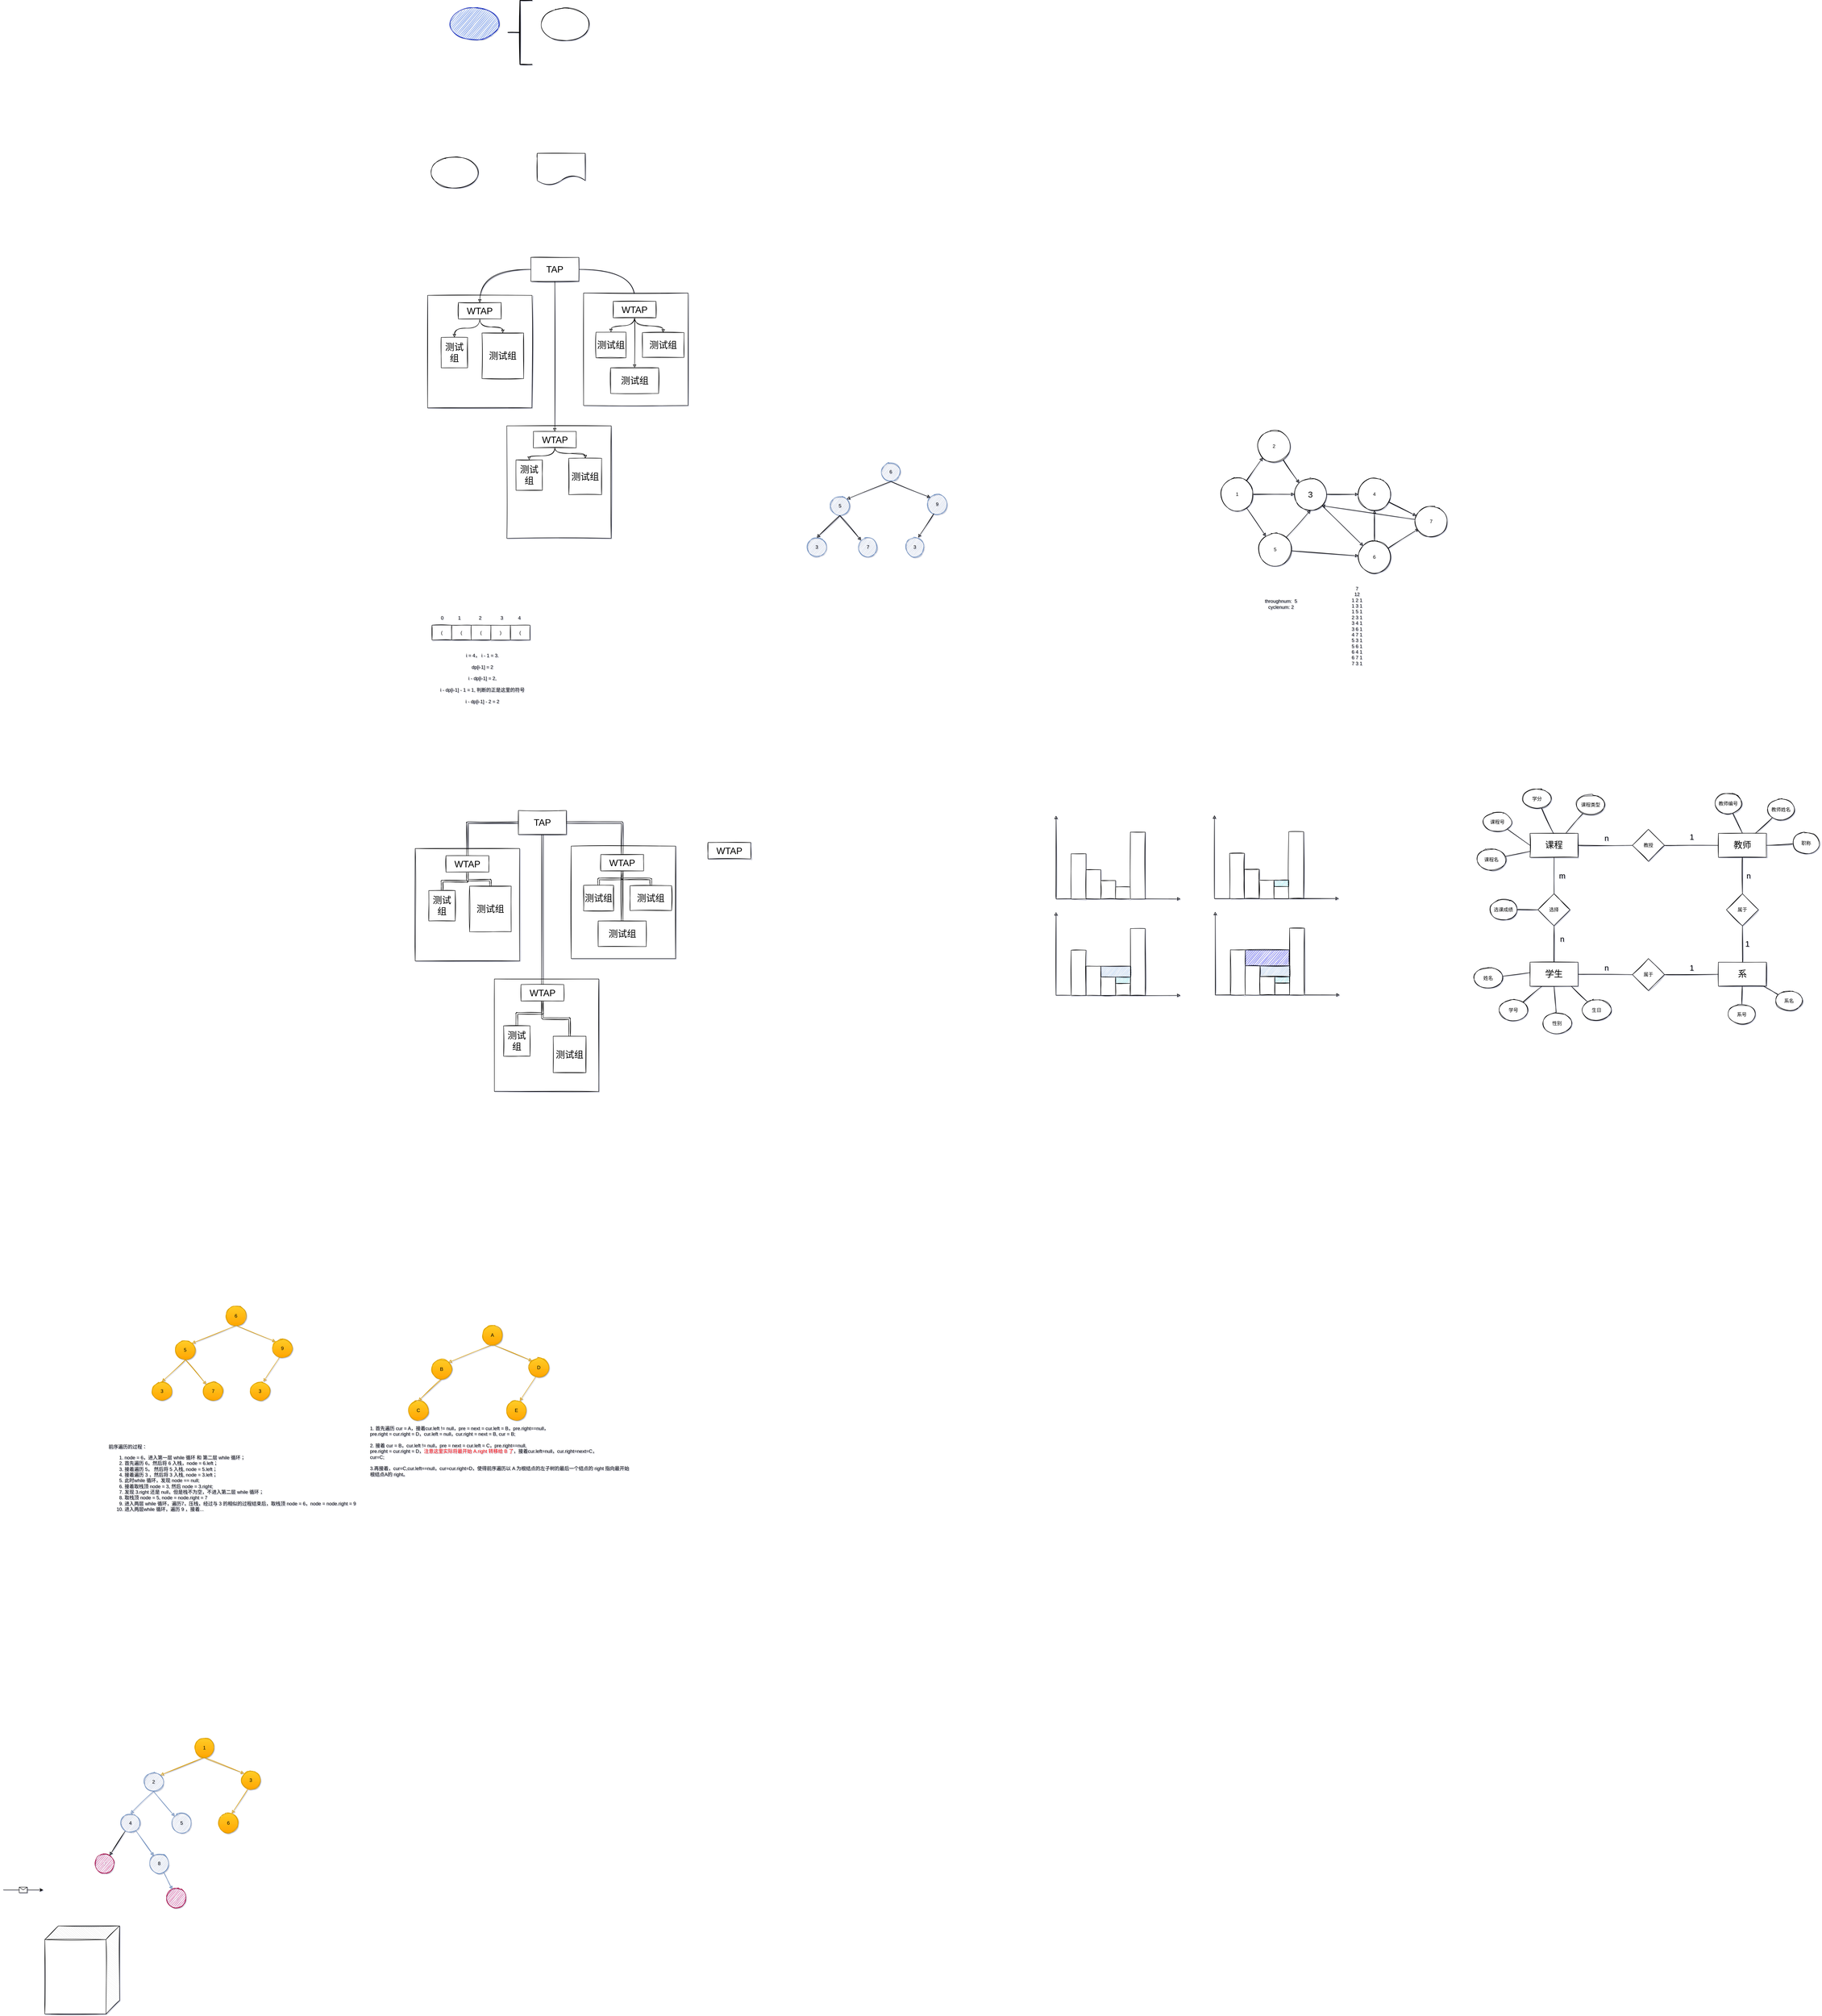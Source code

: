 <mxfile version="14.6.9" type="github" pages="2">
  <diagram id="HL5FU7b5v3GHtU7pl1D0" name="Page-1">
    <mxGraphModel dx="2773" dy="1995" grid="0" gridSize="10" guides="1" tooltips="1" connect="1" arrows="1" fold="1" page="0" pageScale="1" pageWidth="827" pageHeight="1169" math="0" shadow="1">
      <root>
        <mxCell id="0" />
        <mxCell id="1" parent="0" />
        <mxCell id="2PGr2bW_7u09328AlTzU-21" value="" style="whiteSpace=wrap;html=1;sketch=1;" parent="1" vertex="1">
          <mxGeometry x="140" y="-97" width="261" height="281" as="geometry" />
        </mxCell>
        <mxCell id="xoODFnLUPFO7UlEcx-ut-1" value="" style="ellipse;whiteSpace=wrap;html=1;fillColor=#0050ef;strokeColor=#001DBC;fontColor=#ffffff;sketch=1;" parent="1" vertex="1">
          <mxGeometry x="197" y="-816" width="120" height="80" as="geometry" />
        </mxCell>
        <mxCell id="9Wrrad7oVjnx4bKwL_T1-1" value="" style="strokeWidth=2;html=1;shape=mxgraph.flowchart.annotation_2;align=left;labelPosition=right;pointerEvents=1;sketch=1;" parent="1" vertex="1">
          <mxGeometry x="341" y="-834" width="60" height="160" as="geometry" />
        </mxCell>
        <mxCell id="L5w4uZSqszy5Lv5xO5T8-1" value="" style="ellipse;whiteSpace=wrap;html=1;sketch=1;" parent="1" vertex="1">
          <mxGeometry x="424" y="-814" width="120" height="80" as="geometry" />
        </mxCell>
        <mxCell id="meW8NayXHioV1tvIMYQ5-1" value="" style="ellipse;whiteSpace=wrap;html=1;sketch=1;" parent="1" vertex="1">
          <mxGeometry x="147" y="-444" width="120" height="80" as="geometry" />
        </mxCell>
        <mxCell id="meW8NayXHioV1tvIMYQ5-2" value="" style="shape=document;whiteSpace=wrap;html=1;boundedLbl=1;sketch=1;" parent="1" vertex="1">
          <mxGeometry x="414" y="-452" width="120" height="80" as="geometry" />
        </mxCell>
        <mxCell id="2PGr2bW_7u09328AlTzU-2" value="" style="whiteSpace=wrap;html=1;sketch=1;" parent="1" vertex="1">
          <mxGeometry x="338" y="229" width="261" height="281" as="geometry" />
        </mxCell>
        <mxCell id="2PGr2bW_7u09328AlTzU-33" style="edgeStyle=orthogonalEdgeStyle;orthogonalLoop=1;jettySize=auto;html=1;curved=1;sketch=1;" parent="1" source="2PGr2bW_7u09328AlTzU-5" target="2PGr2bW_7u09328AlTzU-6" edge="1">
          <mxGeometry relative="1" as="geometry" />
        </mxCell>
        <mxCell id="2PGr2bW_7u09328AlTzU-35" style="edgeStyle=orthogonalEdgeStyle;orthogonalLoop=1;jettySize=auto;html=1;curved=1;sketch=1;" parent="1" source="2PGr2bW_7u09328AlTzU-5" target="2PGr2bW_7u09328AlTzU-10" edge="1">
          <mxGeometry relative="1" as="geometry" />
        </mxCell>
        <mxCell id="2PGr2bW_7u09328AlTzU-41" style="edgeStyle=orthogonalEdgeStyle;orthogonalLoop=1;jettySize=auto;html=1;exitX=0.5;exitY=1;exitDx=0;exitDy=0;curved=1;sketch=1;" parent="1" source="2PGr2bW_7u09328AlTzU-5" target="2PGr2bW_7u09328AlTzU-22" edge="1">
          <mxGeometry relative="1" as="geometry" />
        </mxCell>
        <mxCell id="2PGr2bW_7u09328AlTzU-5" value="&lt;font style=&quot;font-size: 23px&quot;&gt;TAP&lt;/font&gt;" style="whiteSpace=wrap;html=1;sketch=1;" parent="1" vertex="1">
          <mxGeometry x="398" y="-192" width="120" height="60" as="geometry" />
        </mxCell>
        <mxCell id="2PGr2bW_7u09328AlTzU-39" style="edgeStyle=orthogonalEdgeStyle;orthogonalLoop=1;jettySize=auto;html=1;entryX=0.5;entryY=0;entryDx=0;entryDy=0;curved=1;sketch=1;" parent="1" source="2PGr2bW_7u09328AlTzU-6" target="2PGr2bW_7u09328AlTzU-7" edge="1">
          <mxGeometry relative="1" as="geometry" />
        </mxCell>
        <mxCell id="2PGr2bW_7u09328AlTzU-40" style="edgeStyle=orthogonalEdgeStyle;orthogonalLoop=1;jettySize=auto;html=1;entryX=0.5;entryY=0;entryDx=0;entryDy=0;curved=1;sketch=1;" parent="1" source="2PGr2bW_7u09328AlTzU-6" target="2PGr2bW_7u09328AlTzU-8" edge="1">
          <mxGeometry relative="1" as="geometry" />
        </mxCell>
        <mxCell id="2PGr2bW_7u09328AlTzU-6" value="&lt;font style=&quot;font-size: 23px&quot;&gt;WTAP&lt;/font&gt;" style="whiteSpace=wrap;html=1;sketch=1;" parent="1" vertex="1">
          <mxGeometry x="217" y="-79" width="107" height="41" as="geometry" />
        </mxCell>
        <mxCell id="2PGr2bW_7u09328AlTzU-7" value="&lt;span style=&quot;font-size: 23px&quot;&gt;测试组&lt;/span&gt;" style="whiteSpace=wrap;html=1;sketch=1;" parent="1" vertex="1">
          <mxGeometry x="174" y="8" width="66" height="76" as="geometry" />
        </mxCell>
        <mxCell id="2PGr2bW_7u09328AlTzU-8" value="&lt;span style=&quot;font-size: 23px&quot;&gt;测试组&lt;/span&gt;" style="whiteSpace=wrap;html=1;sketch=1;" parent="1" vertex="1">
          <mxGeometry x="276" y="-3" width="104" height="114" as="geometry" />
        </mxCell>
        <mxCell id="2PGr2bW_7u09328AlTzU-9" value="" style="whiteSpace=wrap;html=1;sketch=1;" parent="1" vertex="1">
          <mxGeometry x="530" y="-103" width="261" height="281" as="geometry" />
        </mxCell>
        <mxCell id="2PGr2bW_7u09328AlTzU-36" style="edgeStyle=orthogonalEdgeStyle;orthogonalLoop=1;jettySize=auto;html=1;entryX=0.5;entryY=0;entryDx=0;entryDy=0;curved=1;sketch=1;" parent="1" source="2PGr2bW_7u09328AlTzU-10" target="2PGr2bW_7u09328AlTzU-11" edge="1">
          <mxGeometry relative="1" as="geometry" />
        </mxCell>
        <mxCell id="2PGr2bW_7u09328AlTzU-37" style="edgeStyle=orthogonalEdgeStyle;orthogonalLoop=1;jettySize=auto;html=1;entryX=0.5;entryY=0;entryDx=0;entryDy=0;curved=1;sketch=1;" parent="1" source="2PGr2bW_7u09328AlTzU-10" target="2PGr2bW_7u09328AlTzU-12" edge="1">
          <mxGeometry relative="1" as="geometry" />
        </mxCell>
        <mxCell id="2PGr2bW_7u09328AlTzU-38" style="edgeStyle=orthogonalEdgeStyle;orthogonalLoop=1;jettySize=auto;html=1;exitX=0.5;exitY=1;exitDx=0;exitDy=0;curved=1;sketch=1;" parent="1" source="2PGr2bW_7u09328AlTzU-10" target="2PGr2bW_7u09328AlTzU-29" edge="1">
          <mxGeometry relative="1" as="geometry" />
        </mxCell>
        <mxCell id="2PGr2bW_7u09328AlTzU-10" value="&lt;font style=&quot;font-size: 23px&quot;&gt;WTAP&lt;/font&gt;" style="whiteSpace=wrap;html=1;sketch=1;" parent="1" vertex="1">
          <mxGeometry x="604" y="-82" width="107" height="41" as="geometry" />
        </mxCell>
        <mxCell id="2PGr2bW_7u09328AlTzU-11" value="&lt;span style=&quot;font-size: 23px&quot;&gt;测试组&lt;/span&gt;" style="whiteSpace=wrap;html=1;sketch=1;" parent="1" vertex="1">
          <mxGeometry x="561" y="-5" width="75" height="64" as="geometry" />
        </mxCell>
        <mxCell id="2PGr2bW_7u09328AlTzU-12" value="&lt;span style=&quot;font-size: 23px&quot;&gt;测试组&lt;/span&gt;" style="whiteSpace=wrap;html=1;sketch=1;" parent="1" vertex="1">
          <mxGeometry x="677" y="-4" width="104" height="62" as="geometry" />
        </mxCell>
        <mxCell id="2PGr2bW_7u09328AlTzU-42" style="edgeStyle=orthogonalEdgeStyle;orthogonalLoop=1;jettySize=auto;html=1;curved=1;sketch=1;" parent="1" source="2PGr2bW_7u09328AlTzU-22" target="2PGr2bW_7u09328AlTzU-23" edge="1">
          <mxGeometry relative="1" as="geometry" />
        </mxCell>
        <mxCell id="2PGr2bW_7u09328AlTzU-43" style="edgeStyle=orthogonalEdgeStyle;orthogonalLoop=1;jettySize=auto;html=1;entryX=0.5;entryY=0;entryDx=0;entryDy=0;curved=1;sketch=1;" parent="1" source="2PGr2bW_7u09328AlTzU-22" target="2PGr2bW_7u09328AlTzU-24" edge="1">
          <mxGeometry relative="1" as="geometry">
            <Array as="points">
              <mxPoint x="458" y="298" />
              <mxPoint x="534" y="298" />
            </Array>
          </mxGeometry>
        </mxCell>
        <mxCell id="2PGr2bW_7u09328AlTzU-22" value="&lt;font style=&quot;font-size: 23px&quot;&gt;WTAP&lt;/font&gt;" style="whiteSpace=wrap;html=1;sketch=1;" parent="1" vertex="1">
          <mxGeometry x="404.5" y="243" width="107" height="41" as="geometry" />
        </mxCell>
        <mxCell id="2PGr2bW_7u09328AlTzU-23" value="&lt;span style=&quot;font-size: 23px&quot;&gt;测试组&lt;/span&gt;" style="whiteSpace=wrap;html=1;sketch=1;" parent="1" vertex="1">
          <mxGeometry x="361" y="314" width="66" height="76" as="geometry" />
        </mxCell>
        <mxCell id="2PGr2bW_7u09328AlTzU-24" value="&lt;span style=&quot;font-size: 23px&quot;&gt;测试组&lt;/span&gt;" style="whiteSpace=wrap;html=1;sketch=1;" parent="1" vertex="1">
          <mxGeometry x="493" y="310" width="82" height="91" as="geometry" />
        </mxCell>
        <mxCell id="2PGr2bW_7u09328AlTzU-29" value="&lt;span style=&quot;font-size: 23px&quot;&gt;测试组&lt;/span&gt;" style="whiteSpace=wrap;html=1;sketch=1;" parent="1" vertex="1">
          <mxGeometry x="597.5" y="84" width="120" height="64" as="geometry" />
        </mxCell>
        <mxCell id="2PGr2bW_7u09328AlTzU-68" value="" style="whiteSpace=wrap;html=1;sketch=1;" parent="1" vertex="1">
          <mxGeometry x="109" y="1285" width="261" height="281" as="geometry" />
        </mxCell>
        <mxCell id="2PGr2bW_7u09328AlTzU-69" value="" style="whiteSpace=wrap;html=1;sketch=1;" parent="1" vertex="1">
          <mxGeometry x="307" y="1611" width="261" height="281" as="geometry" />
        </mxCell>
        <mxCell id="2PGr2bW_7u09328AlTzU-70" style="edgeStyle=orthogonalEdgeStyle;orthogonalLoop=1;jettySize=auto;html=1;shape=link;curved=1;sketch=1;" parent="1" source="2PGr2bW_7u09328AlTzU-73" target="2PGr2bW_7u09328AlTzU-76" edge="1">
          <mxGeometry relative="1" as="geometry" />
        </mxCell>
        <mxCell id="2PGr2bW_7u09328AlTzU-72" style="edgeStyle=orthogonalEdgeStyle;orthogonalLoop=1;jettySize=auto;html=1;exitX=0.5;exitY=1;exitDx=0;exitDy=0;shape=link;curved=1;sketch=1;" parent="1" source="2PGr2bW_7u09328AlTzU-73" target="2PGr2bW_7u09328AlTzU-88" edge="1">
          <mxGeometry relative="1" as="geometry" />
        </mxCell>
        <mxCell id="2PGr2bW_7u09328AlTzU-73" value="&lt;font style=&quot;font-size: 23px&quot;&gt;TAP&lt;/font&gt;" style="whiteSpace=wrap;html=1;sketch=1;" parent="1" vertex="1">
          <mxGeometry x="367" y="1190" width="120" height="60" as="geometry" />
        </mxCell>
        <mxCell id="2PGr2bW_7u09328AlTzU-74" style="edgeStyle=orthogonalEdgeStyle;orthogonalLoop=1;jettySize=auto;html=1;entryX=0.5;entryY=0;entryDx=0;entryDy=0;shape=link;curved=1;sketch=1;" parent="1" source="2PGr2bW_7u09328AlTzU-76" target="2PGr2bW_7u09328AlTzU-77" edge="1">
          <mxGeometry relative="1" as="geometry" />
        </mxCell>
        <mxCell id="2PGr2bW_7u09328AlTzU-75" style="edgeStyle=orthogonalEdgeStyle;orthogonalLoop=1;jettySize=auto;html=1;entryX=0.5;entryY=0;entryDx=0;entryDy=0;shape=link;curved=1;sketch=1;" parent="1" source="2PGr2bW_7u09328AlTzU-76" target="2PGr2bW_7u09328AlTzU-78" edge="1">
          <mxGeometry relative="1" as="geometry" />
        </mxCell>
        <mxCell id="2PGr2bW_7u09328AlTzU-76" value="&lt;font style=&quot;font-size: 23px&quot;&gt;WTAP&lt;/font&gt;" style="whiteSpace=wrap;html=1;sketch=1;" parent="1" vertex="1">
          <mxGeometry x="186" y="1303" width="107" height="41" as="geometry" />
        </mxCell>
        <mxCell id="2PGr2bW_7u09328AlTzU-77" value="&lt;span style=&quot;font-size: 23px&quot;&gt;测试组&lt;/span&gt;" style="whiteSpace=wrap;html=1;sketch=1;" parent="1" vertex="1">
          <mxGeometry x="143" y="1390" width="66" height="76" as="geometry" />
        </mxCell>
        <mxCell id="2PGr2bW_7u09328AlTzU-78" value="&lt;span style=&quot;font-size: 23px&quot;&gt;测试组&lt;/span&gt;" style="whiteSpace=wrap;html=1;sketch=1;" parent="1" vertex="1">
          <mxGeometry x="245" y="1379" width="104" height="114" as="geometry" />
        </mxCell>
        <mxCell id="2PGr2bW_7u09328AlTzU-79" value="" style="whiteSpace=wrap;html=1;sketch=1;" parent="1" vertex="1">
          <mxGeometry x="499" y="1279" width="261" height="281" as="geometry" />
        </mxCell>
        <mxCell id="2PGr2bW_7u09328AlTzU-80" style="edgeStyle=orthogonalEdgeStyle;orthogonalLoop=1;jettySize=auto;html=1;entryX=0.5;entryY=0;entryDx=0;entryDy=0;shape=link;curved=1;sketch=1;" parent="1" source="2PGr2bW_7u09328AlTzU-83" target="2PGr2bW_7u09328AlTzU-84" edge="1">
          <mxGeometry relative="1" as="geometry" />
        </mxCell>
        <mxCell id="2PGr2bW_7u09328AlTzU-81" style="edgeStyle=orthogonalEdgeStyle;orthogonalLoop=1;jettySize=auto;html=1;entryX=0.5;entryY=0;entryDx=0;entryDy=0;shape=link;curved=1;sketch=1;" parent="1" source="2PGr2bW_7u09328AlTzU-83" target="2PGr2bW_7u09328AlTzU-85" edge="1">
          <mxGeometry relative="1" as="geometry" />
        </mxCell>
        <mxCell id="2PGr2bW_7u09328AlTzU-82" style="edgeStyle=orthogonalEdgeStyle;orthogonalLoop=1;jettySize=auto;html=1;exitX=0.5;exitY=1;exitDx=0;exitDy=0;shape=link;curved=1;sketch=1;" parent="1" source="2PGr2bW_7u09328AlTzU-83" target="2PGr2bW_7u09328AlTzU-91" edge="1">
          <mxGeometry relative="1" as="geometry" />
        </mxCell>
        <mxCell id="2PGr2bW_7u09328AlTzU-83" value="&lt;font style=&quot;font-size: 23px&quot;&gt;WTAP&lt;/font&gt;" style="whiteSpace=wrap;html=1;sketch=1;" parent="1" vertex="1">
          <mxGeometry x="573" y="1300" width="107" height="41" as="geometry" />
        </mxCell>
        <mxCell id="2PGr2bW_7u09328AlTzU-84" value="&lt;span style=&quot;font-size: 23px&quot;&gt;测试组&lt;/span&gt;" style="whiteSpace=wrap;html=1;sketch=1;" parent="1" vertex="1">
          <mxGeometry x="530" y="1377" width="75" height="64" as="geometry" />
        </mxCell>
        <mxCell id="2PGr2bW_7u09328AlTzU-85" value="&lt;span style=&quot;font-size: 23px&quot;&gt;测试组&lt;/span&gt;" style="whiteSpace=wrap;html=1;sketch=1;" parent="1" vertex="1">
          <mxGeometry x="646" y="1378" width="104" height="62" as="geometry" />
        </mxCell>
        <mxCell id="2PGr2bW_7u09328AlTzU-86" style="edgeStyle=orthogonalEdgeStyle;orthogonalLoop=1;jettySize=auto;html=1;shape=link;curved=1;sketch=1;" parent="1" source="2PGr2bW_7u09328AlTzU-88" target="2PGr2bW_7u09328AlTzU-89" edge="1">
          <mxGeometry relative="1" as="geometry" />
        </mxCell>
        <mxCell id="2PGr2bW_7u09328AlTzU-87" style="edgeStyle=orthogonalEdgeStyle;orthogonalLoop=1;jettySize=auto;html=1;entryX=0.5;entryY=0;entryDx=0;entryDy=0;shape=link;curved=1;sketch=1;" parent="1" source="2PGr2bW_7u09328AlTzU-88" target="2PGr2bW_7u09328AlTzU-90" edge="1">
          <mxGeometry relative="1" as="geometry" />
        </mxCell>
        <mxCell id="2PGr2bW_7u09328AlTzU-88" value="&lt;font style=&quot;font-size: 23px&quot;&gt;WTAP&lt;/font&gt;" style="whiteSpace=wrap;html=1;sketch=1;" parent="1" vertex="1">
          <mxGeometry x="373.5" y="1625" width="107" height="41" as="geometry" />
        </mxCell>
        <mxCell id="2PGr2bW_7u09328AlTzU-89" value="&lt;span style=&quot;font-size: 23px&quot;&gt;测试组&lt;/span&gt;" style="whiteSpace=wrap;html=1;sketch=1;" parent="1" vertex="1">
          <mxGeometry x="330" y="1728" width="66" height="76" as="geometry" />
        </mxCell>
        <mxCell id="2PGr2bW_7u09328AlTzU-90" value="&lt;span style=&quot;font-size: 23px&quot;&gt;测试组&lt;/span&gt;" style="whiteSpace=wrap;html=1;sketch=1;" parent="1" vertex="1">
          <mxGeometry x="454" y="1754" width="82" height="91" as="geometry" />
        </mxCell>
        <mxCell id="2PGr2bW_7u09328AlTzU-91" value="&lt;span style=&quot;font-size: 23px&quot;&gt;测试组&lt;/span&gt;" style="whiteSpace=wrap;html=1;sketch=1;" parent="1" vertex="1">
          <mxGeometry x="566.5" y="1466" width="120" height="64" as="geometry" />
        </mxCell>
        <mxCell id="2PGr2bW_7u09328AlTzU-92" style="edgeStyle=orthogonalEdgeStyle;shape=link;orthogonalLoop=1;jettySize=auto;html=1;exitX=1;exitY=0.5;exitDx=0;exitDy=0;entryX=0.5;entryY=0;entryDx=0;entryDy=0;strokeColor=#000000;curved=1;sketch=1;" parent="1" source="2PGr2bW_7u09328AlTzU-73" target="2PGr2bW_7u09328AlTzU-83" edge="1">
          <mxGeometry relative="1" as="geometry" />
        </mxCell>
        <mxCell id="2PGr2bW_7u09328AlTzU-93" value="&lt;font style=&quot;font-size: 23px&quot;&gt;WTAP&lt;/font&gt;" style="whiteSpace=wrap;html=1;sketch=1;" parent="1" vertex="1">
          <mxGeometry x="841" y="1270" width="107" height="41" as="geometry" />
        </mxCell>
        <mxCell id="OvFYzg-nlbuzujg0oCb5-4" value="(" style="whiteSpace=wrap;html=1;sketch=1;" parent="1" vertex="1">
          <mxGeometry x="151" y="727" width="49" height="37" as="geometry" />
        </mxCell>
        <mxCell id="OvFYzg-nlbuzujg0oCb5-5" value="(" style="whiteSpace=wrap;html=1;sketch=1;" parent="1" vertex="1">
          <mxGeometry x="200" y="727" width="49" height="37" as="geometry" />
        </mxCell>
        <mxCell id="OvFYzg-nlbuzujg0oCb5-6" value=")" style="whiteSpace=wrap;html=1;sketch=1;" parent="1" vertex="1">
          <mxGeometry x="298" y="727" width="49" height="37" as="geometry" />
        </mxCell>
        <mxCell id="OvFYzg-nlbuzujg0oCb5-7" value="(" style="whiteSpace=wrap;html=1;sketch=1;" parent="1" vertex="1">
          <mxGeometry x="249" y="727" width="49" height="37" as="geometry" />
        </mxCell>
        <mxCell id="OvFYzg-nlbuzujg0oCb5-9" value="(" style="whiteSpace=wrap;html=1;sketch=1;" parent="1" vertex="1">
          <mxGeometry x="347" y="727" width="49" height="37" as="geometry" />
        </mxCell>
        <mxCell id="OvFYzg-nlbuzujg0oCb5-11" value="0" style="text;html=1;align=center;verticalAlign=middle;resizable=0;points=[];autosize=1;sketch=1;" parent="1" vertex="1">
          <mxGeometry x="167.5" y="700" width="16" height="18" as="geometry" />
        </mxCell>
        <mxCell id="OvFYzg-nlbuzujg0oCb5-12" value="1" style="text;html=1;align=center;verticalAlign=middle;resizable=0;points=[];autosize=1;sketch=1;" parent="1" vertex="1">
          <mxGeometry x="211" y="700" width="16" height="18" as="geometry" />
        </mxCell>
        <mxCell id="OvFYzg-nlbuzujg0oCb5-13" value="2" style="text;html=1;align=center;verticalAlign=middle;resizable=0;points=[];autosize=1;sketch=1;" parent="1" vertex="1">
          <mxGeometry x="262.5" y="700" width="16" height="18" as="geometry" />
        </mxCell>
        <mxCell id="OvFYzg-nlbuzujg0oCb5-14" value="3" style="text;html=1;align=center;verticalAlign=middle;resizable=0;points=[];autosize=1;sketch=1;" parent="1" vertex="1">
          <mxGeometry x="317" y="700" width="16" height="18" as="geometry" />
        </mxCell>
        <mxCell id="OvFYzg-nlbuzujg0oCb5-15" value="4" style="text;html=1;align=center;verticalAlign=middle;resizable=0;points=[];autosize=1;sketch=1;" parent="1" vertex="1">
          <mxGeometry x="361" y="700" width="16" height="18" as="geometry" />
        </mxCell>
        <mxCell id="OvFYzg-nlbuzujg0oCb5-16" value="&lt;br&gt;&lt;br&gt;&lt;br&gt;" style="text;html=1;align=center;verticalAlign=middle;resizable=0;points=[];autosize=1;sketch=1;" parent="1" vertex="1">
          <mxGeometry x="202" y="781" width="10" height="45" as="geometry" />
        </mxCell>
        <mxCell id="OvFYzg-nlbuzujg0oCb5-17" value="i = 4， i - 1 = 3.&lt;br&gt;&lt;br&gt;dp[i-1] = 2&lt;br&gt;&lt;br&gt;i - dp[i-1] = 2,&lt;br&gt;&lt;br&gt;i - dp[i-1] - 1 = 1, 判断的正是这里的符号&lt;br&gt;&lt;br&gt;i - dp[i-1] - 2 = 2" style="text;html=1;strokeColor=none;fillColor=none;align=center;verticalAlign=middle;whiteSpace=wrap;sketch=1;" parent="1" vertex="1">
          <mxGeometry x="156" y="778" width="242" height="163" as="geometry" />
        </mxCell>
        <mxCell id="QxWfKdQQFuDrmjM4ranz-2" value="" style="endArrow=classic;html=1;curved=1;sketch=1;" parent="1" edge="1">
          <mxGeometry width="50" height="50" relative="1" as="geometry">
            <mxPoint x="1711" y="1411" as="sourcePoint" />
            <mxPoint x="2022" y="1411" as="targetPoint" />
          </mxGeometry>
        </mxCell>
        <mxCell id="QxWfKdQQFuDrmjM4ranz-3" value="" style="endArrow=classic;html=1;curved=1;sketch=1;" parent="1" edge="1">
          <mxGeometry width="50" height="50" relative="1" as="geometry">
            <mxPoint x="1711" y="1410" as="sourcePoint" />
            <mxPoint x="1711" y="1203" as="targetPoint" />
          </mxGeometry>
        </mxCell>
        <mxCell id="QxWfKdQQFuDrmjM4ranz-4" value="" style="whiteSpace=wrap;html=1;sketch=1;" parent="1" vertex="1">
          <mxGeometry x="1749" y="1298" width="37" height="113" as="geometry" />
        </mxCell>
        <mxCell id="QxWfKdQQFuDrmjM4ranz-5" value="" style="whiteSpace=wrap;html=1;sketch=1;" parent="1" vertex="1">
          <mxGeometry x="1786" y="1338" width="37" height="73" as="geometry" />
        </mxCell>
        <mxCell id="QxWfKdQQFuDrmjM4ranz-6" value="" style="whiteSpace=wrap;html=1;sketch=1;" parent="1" vertex="1">
          <mxGeometry x="1823" y="1365" width="37" height="46" as="geometry" />
        </mxCell>
        <mxCell id="QxWfKdQQFuDrmjM4ranz-7" value="" style="whiteSpace=wrap;html=1;sketch=1;" parent="1" vertex="1">
          <mxGeometry x="1860" y="1381" width="37" height="30" as="geometry" />
        </mxCell>
        <mxCell id="QxWfKdQQFuDrmjM4ranz-8" value="" style="whiteSpace=wrap;html=1;sketch=1;" parent="1" vertex="1">
          <mxGeometry x="1897" y="1244" width="37" height="167" as="geometry" />
        </mxCell>
        <mxCell id="QxWfKdQQFuDrmjM4ranz-9" value="" style="endArrow=classic;html=1;curved=1;sketch=1;" parent="1" edge="1">
          <mxGeometry width="50" height="50" relative="1" as="geometry">
            <mxPoint x="2107" y="1410" as="sourcePoint" />
            <mxPoint x="2418" y="1410" as="targetPoint" />
          </mxGeometry>
        </mxCell>
        <mxCell id="QxWfKdQQFuDrmjM4ranz-10" value="" style="endArrow=classic;html=1;curved=1;sketch=1;" parent="1" edge="1">
          <mxGeometry width="50" height="50" relative="1" as="geometry">
            <mxPoint x="2107" y="1409" as="sourcePoint" />
            <mxPoint x="2107" y="1202" as="targetPoint" />
          </mxGeometry>
        </mxCell>
        <mxCell id="QxWfKdQQFuDrmjM4ranz-11" value="" style="whiteSpace=wrap;html=1;sketch=1;" parent="1" vertex="1">
          <mxGeometry x="2145" y="1297" width="37" height="113" as="geometry" />
        </mxCell>
        <mxCell id="QxWfKdQQFuDrmjM4ranz-12" value="" style="whiteSpace=wrap;html=1;sketch=1;" parent="1" vertex="1">
          <mxGeometry x="2182" y="1337" width="37" height="73" as="geometry" />
        </mxCell>
        <mxCell id="QxWfKdQQFuDrmjM4ranz-13" value="" style="whiteSpace=wrap;html=1;sketch=1;" parent="1" vertex="1">
          <mxGeometry x="2219" y="1364" width="37" height="46" as="geometry" />
        </mxCell>
        <mxCell id="QxWfKdQQFuDrmjM4ranz-14" value="" style="whiteSpace=wrap;html=1;sketch=1;" parent="1" vertex="1">
          <mxGeometry x="2256" y="1380" width="37" height="30" as="geometry" />
        </mxCell>
        <mxCell id="QxWfKdQQFuDrmjM4ranz-15" value="" style="whiteSpace=wrap;html=1;sketch=1;" parent="1" vertex="1">
          <mxGeometry x="2293" y="1243" width="37" height="167" as="geometry" />
        </mxCell>
        <mxCell id="QxWfKdQQFuDrmjM4ranz-16" value="" style="whiteSpace=wrap;html=1;fillColor=#66FFFF;sketch=1;" parent="1" vertex="1">
          <mxGeometry x="2256" y="1364" width="37" height="16" as="geometry" />
        </mxCell>
        <mxCell id="QxWfKdQQFuDrmjM4ranz-17" value="" style="endArrow=classic;html=1;curved=1;sketch=1;" parent="1" edge="1">
          <mxGeometry width="50" height="50" relative="1" as="geometry">
            <mxPoint x="1711" y="1652" as="sourcePoint" />
            <mxPoint x="2022" y="1652" as="targetPoint" />
          </mxGeometry>
        </mxCell>
        <mxCell id="QxWfKdQQFuDrmjM4ranz-18" value="" style="endArrow=classic;html=1;curved=1;sketch=1;" parent="1" edge="1">
          <mxGeometry width="50" height="50" relative="1" as="geometry">
            <mxPoint x="1711" y="1651" as="sourcePoint" />
            <mxPoint x="1711" y="1444" as="targetPoint" />
          </mxGeometry>
        </mxCell>
        <mxCell id="QxWfKdQQFuDrmjM4ranz-19" value="" style="whiteSpace=wrap;html=1;sketch=1;" parent="1" vertex="1">
          <mxGeometry x="1749" y="1539" width="37" height="113" as="geometry" />
        </mxCell>
        <mxCell id="QxWfKdQQFuDrmjM4ranz-20" value="" style="whiteSpace=wrap;html=1;sketch=1;" parent="1" vertex="1">
          <mxGeometry x="1786" y="1579" width="37" height="73" as="geometry" />
        </mxCell>
        <mxCell id="QxWfKdQQFuDrmjM4ranz-21" value="" style="whiteSpace=wrap;html=1;sketch=1;" parent="1" vertex="1">
          <mxGeometry x="1823" y="1606" width="37" height="46" as="geometry" />
        </mxCell>
        <mxCell id="QxWfKdQQFuDrmjM4ranz-22" value="" style="whiteSpace=wrap;html=1;sketch=1;" parent="1" vertex="1">
          <mxGeometry x="1860" y="1622" width="37" height="30" as="geometry" />
        </mxCell>
        <mxCell id="QxWfKdQQFuDrmjM4ranz-23" value="" style="whiteSpace=wrap;html=1;sketch=1;" parent="1" vertex="1">
          <mxGeometry x="1897" y="1485" width="37" height="167" as="geometry" />
        </mxCell>
        <mxCell id="QxWfKdQQFuDrmjM4ranz-24" value="" style="whiteSpace=wrap;html=1;fillColor=#66FFFF;sketch=1;" parent="1" vertex="1">
          <mxGeometry x="1860" y="1606" width="37" height="16" as="geometry" />
        </mxCell>
        <mxCell id="QxWfKdQQFuDrmjM4ranz-25" value="" style="endArrow=classic;html=1;curved=1;sketch=1;" parent="1" edge="1">
          <mxGeometry width="50" height="50" relative="1" as="geometry">
            <mxPoint x="2109" y="1651" as="sourcePoint" />
            <mxPoint x="2420" y="1651" as="targetPoint" />
          </mxGeometry>
        </mxCell>
        <mxCell id="QxWfKdQQFuDrmjM4ranz-26" value="" style="endArrow=classic;html=1;curved=1;sketch=1;" parent="1" edge="1">
          <mxGeometry width="50" height="50" relative="1" as="geometry">
            <mxPoint x="2109" y="1650" as="sourcePoint" />
            <mxPoint x="2109" y="1443" as="targetPoint" />
          </mxGeometry>
        </mxCell>
        <mxCell id="QxWfKdQQFuDrmjM4ranz-27" value="" style="whiteSpace=wrap;html=1;sketch=1;" parent="1" vertex="1">
          <mxGeometry x="2147" y="1538" width="37" height="113" as="geometry" />
        </mxCell>
        <mxCell id="QxWfKdQQFuDrmjM4ranz-28" value="" style="whiteSpace=wrap;html=1;sketch=1;" parent="1" vertex="1">
          <mxGeometry x="2184" y="1578" width="37" height="73" as="geometry" />
        </mxCell>
        <mxCell id="QxWfKdQQFuDrmjM4ranz-29" value="" style="whiteSpace=wrap;html=1;sketch=1;" parent="1" vertex="1">
          <mxGeometry x="2221" y="1605" width="37" height="46" as="geometry" />
        </mxCell>
        <mxCell id="QxWfKdQQFuDrmjM4ranz-30" value="" style="whiteSpace=wrap;html=1;sketch=1;" parent="1" vertex="1">
          <mxGeometry x="2258" y="1621" width="37" height="30" as="geometry" />
        </mxCell>
        <mxCell id="QxWfKdQQFuDrmjM4ranz-31" value="" style="whiteSpace=wrap;html=1;sketch=1;" parent="1" vertex="1">
          <mxGeometry x="2295" y="1484" width="37" height="167" as="geometry" />
        </mxCell>
        <mxCell id="QxWfKdQQFuDrmjM4ranz-32" value="" style="whiteSpace=wrap;html=1;fillColor=#66FFFF;sketch=1;" parent="1" vertex="1">
          <mxGeometry x="2258" y="1605" width="37" height="16" as="geometry" />
        </mxCell>
        <mxCell id="QxWfKdQQFuDrmjM4ranz-33" value="" style="whiteSpace=wrap;html=1;fillColor=#99CCFF;sketch=1;" parent="1" vertex="1">
          <mxGeometry x="1823" y="1579" width="75" height="27" as="geometry" />
        </mxCell>
        <mxCell id="QxWfKdQQFuDrmjM4ranz-34" value="" style="whiteSpace=wrap;html=1;fillColor=#99CCFF;sketch=1;" parent="1" vertex="1">
          <mxGeometry x="2221" y="1578" width="75" height="27" as="geometry" />
        </mxCell>
        <mxCell id="QxWfKdQQFuDrmjM4ranz-35" value="" style="whiteSpace=wrap;html=1;fillColor=#0000FF;sketch=1;" parent="1" vertex="1">
          <mxGeometry x="2184" y="1538" width="110" height="40" as="geometry" />
        </mxCell>
        <mxCell id="Nl5bQeHUea7xx7B5sTll-2" value="6" style="ellipse;whiteSpace=wrap;html=1;aspect=fixed;comic=0;fillColor=#dae8fc;strokeColor=#6c8ebf;sketch=1;" parent="1" vertex="1">
          <mxGeometry x="1274" y="320" width="48" height="48" as="geometry" />
        </mxCell>
        <mxCell id="Nl5bQeHUea7xx7B5sTll-8" value="3" style="ellipse;whiteSpace=wrap;html=1;aspect=fixed;comic=0;fillColor=#dae8fc;strokeColor=#6c8ebf;sketch=1;" parent="1" vertex="1">
          <mxGeometry x="1334" y="508" width="48" height="48" as="geometry" />
        </mxCell>
        <mxCell id="Nl5bQeHUea7xx7B5sTll-9" value="7" style="ellipse;whiteSpace=wrap;html=1;aspect=fixed;comic=0;fillColor=#dae8fc;strokeColor=#6c8ebf;sketch=1;" parent="1" vertex="1">
          <mxGeometry x="1216.5" y="508" width="48" height="48" as="geometry" />
        </mxCell>
        <mxCell id="Nl5bQeHUea7xx7B5sTll-10" value="9" style="ellipse;whiteSpace=wrap;html=1;aspect=fixed;comic=0;fillColor=#dae8fc;strokeColor=#6c8ebf;sketch=1;" parent="1" vertex="1">
          <mxGeometry x="1390" y="401" width="48" height="48" as="geometry" />
        </mxCell>
        <mxCell id="Nl5bQeHUea7xx7B5sTll-12" value="3" style="ellipse;whiteSpace=wrap;html=1;aspect=fixed;comic=0;fillColor=#dae8fc;strokeColor=#6c8ebf;sketch=1;" parent="1" vertex="1">
          <mxGeometry x="1089" y="508" width="48" height="48" as="geometry" />
        </mxCell>
        <mxCell id="Nl5bQeHUea7xx7B5sTll-13" value="5" style="ellipse;whiteSpace=wrap;html=1;aspect=fixed;comic=0;fillColor=#dae8fc;strokeColor=#6c8ebf;sketch=1;" parent="1" vertex="1">
          <mxGeometry x="1147" y="405" width="48" height="48" as="geometry" />
        </mxCell>
        <mxCell id="Nl5bQeHUea7xx7B5sTll-17" value="" style="endArrow=classic;html=1;entryX=0.5;entryY=0;entryDx=0;entryDy=0;exitX=0.5;exitY=1;exitDx=0;exitDy=0;curved=1;sketch=1;" parent="1" source="Nl5bQeHUea7xx7B5sTll-13" target="Nl5bQeHUea7xx7B5sTll-12" edge="1">
          <mxGeometry width="50" height="50" relative="1" as="geometry">
            <mxPoint x="1088" y="359" as="sourcePoint" />
            <mxPoint x="1166" y="449" as="targetPoint" />
          </mxGeometry>
        </mxCell>
        <mxCell id="Nl5bQeHUea7xx7B5sTll-18" value="" style="endArrow=classic;html=1;exitX=0.5;exitY=1;exitDx=0;exitDy=0;entryX=1;entryY=0;entryDx=0;entryDy=0;curved=1;sketch=1;" parent="1" source="Nl5bQeHUea7xx7B5sTll-2" target="Nl5bQeHUea7xx7B5sTll-13" edge="1">
          <mxGeometry width="50" height="50" relative="1" as="geometry">
            <mxPoint x="1197" y="422" as="sourcePoint" />
            <mxPoint x="1247" y="372" as="targetPoint" />
          </mxGeometry>
        </mxCell>
        <mxCell id="Nl5bQeHUea7xx7B5sTll-19" value="" style="endArrow=classic;html=1;exitX=0.5;exitY=1;exitDx=0;exitDy=0;entryX=0;entryY=0;entryDx=0;entryDy=0;curved=1;sketch=1;" parent="1" source="Nl5bQeHUea7xx7B5sTll-13" target="Nl5bQeHUea7xx7B5sTll-9" edge="1">
          <mxGeometry width="50" height="50" relative="1" as="geometry">
            <mxPoint x="1165" y="539" as="sourcePoint" />
            <mxPoint x="1215" y="489" as="targetPoint" />
          </mxGeometry>
        </mxCell>
        <mxCell id="Nl5bQeHUea7xx7B5sTll-20" value="" style="endArrow=classic;html=1;exitX=0.5;exitY=1;exitDx=0;exitDy=0;entryX=0;entryY=0;entryDx=0;entryDy=0;curved=1;sketch=1;" parent="1" source="Nl5bQeHUea7xx7B5sTll-2" target="Nl5bQeHUea7xx7B5sTll-10" edge="1">
          <mxGeometry width="50" height="50" relative="1" as="geometry">
            <mxPoint x="1389" y="339" as="sourcePoint" />
            <mxPoint x="1439" y="289" as="targetPoint" />
          </mxGeometry>
        </mxCell>
        <mxCell id="Nl5bQeHUea7xx7B5sTll-21" value="" style="endArrow=classic;html=1;exitX=0.325;exitY=0.983;exitDx=0;exitDy=0;exitPerimeter=0;entryX=0.675;entryY=0.004;entryDx=0;entryDy=0;entryPerimeter=0;curved=1;sketch=1;" parent="1" source="Nl5bQeHUea7xx7B5sTll-10" target="Nl5bQeHUea7xx7B5sTll-8" edge="1">
          <mxGeometry width="50" height="50" relative="1" as="geometry">
            <mxPoint x="1467" y="540" as="sourcePoint" />
            <mxPoint x="1517" y="490" as="targetPoint" />
          </mxGeometry>
        </mxCell>
        <mxCell id="q4yqg_dcspdlODXa6USa-11" style="edgeStyle=none;orthogonalLoop=1;jettySize=auto;html=1;entryX=0;entryY=0;entryDx=0;entryDy=0;curved=1;sketch=1;" parent="1" source="q4yqg_dcspdlODXa6USa-1" target="q4yqg_dcspdlODXa6USa-2" edge="1">
          <mxGeometry relative="1" as="geometry" />
        </mxCell>
        <mxCell id="q4yqg_dcspdlODXa6USa-1" value="2" style="ellipse;whiteSpace=wrap;html=1;aspect=fixed;sketch=1;" parent="1" vertex="1">
          <mxGeometry x="2216" y="240" width="80" height="80" as="geometry" />
        </mxCell>
        <mxCell id="q4yqg_dcspdlODXa6USa-15" style="edgeStyle=none;orthogonalLoop=1;jettySize=auto;html=1;entryX=0;entryY=0;entryDx=0;entryDy=0;curved=1;sketch=1;" parent="1" source="q4yqg_dcspdlODXa6USa-2" target="q4yqg_dcspdlODXa6USa-3" edge="1">
          <mxGeometry relative="1" as="geometry" />
        </mxCell>
        <mxCell id="q4yqg_dcspdlODXa6USa-18" style="edgeStyle=none;orthogonalLoop=1;jettySize=auto;html=1;entryX=0;entryY=0.5;entryDx=0;entryDy=0;curved=1;sketch=1;" parent="1" source="q4yqg_dcspdlODXa6USa-2" target="q4yqg_dcspdlODXa6USa-4" edge="1">
          <mxGeometry relative="1" as="geometry" />
        </mxCell>
        <mxCell id="q4yqg_dcspdlODXa6USa-2" value="&lt;font style=&quot;font-size: 21px&quot;&gt;3&lt;/font&gt;" style="ellipse;whiteSpace=wrap;html=1;aspect=fixed;sketch=1;" parent="1" vertex="1">
          <mxGeometry x="2307" y="360" width="80" height="80" as="geometry" />
        </mxCell>
        <mxCell id="q4yqg_dcspdlODXa6USa-17" style="edgeStyle=none;orthogonalLoop=1;jettySize=auto;html=1;entryX=0.5;entryY=1;entryDx=0;entryDy=0;curved=1;sketch=1;" parent="1" source="q4yqg_dcspdlODXa6USa-3" target="q4yqg_dcspdlODXa6USa-4" edge="1">
          <mxGeometry relative="1" as="geometry" />
        </mxCell>
        <mxCell id="q4yqg_dcspdlODXa6USa-20" style="edgeStyle=none;orthogonalLoop=1;jettySize=auto;html=1;curved=1;sketch=1;" parent="1" source="q4yqg_dcspdlODXa6USa-3" edge="1">
          <mxGeometry relative="1" as="geometry">
            <mxPoint x="2618" y="486" as="targetPoint" />
          </mxGeometry>
        </mxCell>
        <mxCell id="q4yqg_dcspdlODXa6USa-3" value="6" style="ellipse;whiteSpace=wrap;html=1;aspect=fixed;sketch=1;" parent="1" vertex="1">
          <mxGeometry x="2467" y="517" width="80" height="80" as="geometry" />
        </mxCell>
        <mxCell id="q4yqg_dcspdlODXa6USa-19" style="edgeStyle=none;orthogonalLoop=1;jettySize=auto;html=1;entryX=0.029;entryY=0.321;entryDx=0;entryDy=0;entryPerimeter=0;curved=1;sketch=1;" parent="1" source="q4yqg_dcspdlODXa6USa-4" target="q4yqg_dcspdlODXa6USa-8" edge="1">
          <mxGeometry relative="1" as="geometry" />
        </mxCell>
        <mxCell id="q4yqg_dcspdlODXa6USa-4" value="4" style="ellipse;whiteSpace=wrap;html=1;aspect=fixed;sketch=1;" parent="1" vertex="1">
          <mxGeometry x="2467" y="360" width="80" height="80" as="geometry" />
        </mxCell>
        <mxCell id="q4yqg_dcspdlODXa6USa-14" style="edgeStyle=none;orthogonalLoop=1;jettySize=auto;html=1;entryX=0.5;entryY=1;entryDx=0;entryDy=0;curved=1;sketch=1;" parent="1" source="q4yqg_dcspdlODXa6USa-6" target="q4yqg_dcspdlODXa6USa-2" edge="1">
          <mxGeometry relative="1" as="geometry" />
        </mxCell>
        <mxCell id="q4yqg_dcspdlODXa6USa-16" style="edgeStyle=none;orthogonalLoop=1;jettySize=auto;html=1;curved=1;sketch=1;" parent="1" source="q4yqg_dcspdlODXa6USa-6" target="q4yqg_dcspdlODXa6USa-3" edge="1">
          <mxGeometry relative="1" as="geometry" />
        </mxCell>
        <mxCell id="q4yqg_dcspdlODXa6USa-6" value="5" style="ellipse;whiteSpace=wrap;html=1;aspect=fixed;sketch=1;" parent="1" vertex="1">
          <mxGeometry x="2218.5" y="498" width="80" height="80" as="geometry" />
        </mxCell>
        <mxCell id="q4yqg_dcspdlODXa6USa-10" style="edgeStyle=none;orthogonalLoop=1;jettySize=auto;html=1;entryX=0;entryY=1;entryDx=0;entryDy=0;curved=1;sketch=1;" parent="1" source="q4yqg_dcspdlODXa6USa-7" target="q4yqg_dcspdlODXa6USa-1" edge="1">
          <mxGeometry relative="1" as="geometry" />
        </mxCell>
        <mxCell id="q4yqg_dcspdlODXa6USa-12" style="edgeStyle=none;orthogonalLoop=1;jettySize=auto;html=1;entryX=0;entryY=0.5;entryDx=0;entryDy=0;curved=1;sketch=1;" parent="1" source="q4yqg_dcspdlODXa6USa-7" target="q4yqg_dcspdlODXa6USa-2" edge="1">
          <mxGeometry relative="1" as="geometry" />
        </mxCell>
        <mxCell id="q4yqg_dcspdlODXa6USa-13" style="edgeStyle=none;orthogonalLoop=1;jettySize=auto;html=1;curved=1;sketch=1;" parent="1" source="q4yqg_dcspdlODXa6USa-7" target="q4yqg_dcspdlODXa6USa-6" edge="1">
          <mxGeometry relative="1" as="geometry" />
        </mxCell>
        <mxCell id="q4yqg_dcspdlODXa6USa-7" value="1" style="ellipse;whiteSpace=wrap;html=1;aspect=fixed;sketch=1;" parent="1" vertex="1">
          <mxGeometry x="2123.5" y="360" width="80" height="80" as="geometry" />
        </mxCell>
        <mxCell id="q4yqg_dcspdlODXa6USa-22" style="edgeStyle=none;orthogonalLoop=1;jettySize=auto;html=1;entryX=1;entryY=1;entryDx=0;entryDy=0;curved=1;sketch=1;" parent="1" source="q4yqg_dcspdlODXa6USa-8" target="q4yqg_dcspdlODXa6USa-2" edge="1">
          <mxGeometry relative="1" as="geometry" />
        </mxCell>
        <mxCell id="q4yqg_dcspdlODXa6USa-8" value="7" style="ellipse;whiteSpace=wrap;html=1;aspect=fixed;sketch=1;" parent="1" vertex="1">
          <mxGeometry x="2609" y="428" width="80" height="80" as="geometry" />
        </mxCell>
        <mxCell id="q4yqg_dcspdlODXa6USa-21" value="throughnum:&amp;nbsp; 5&lt;br&gt;cyclenum: 2" style="text;html=1;align=center;verticalAlign=middle;resizable=0;points=[];autosize=1;sketch=1;" parent="1" vertex="1">
          <mxGeometry x="2227" y="658" width="91" height="31" as="geometry" />
        </mxCell>
        <mxCell id="q4yqg_dcspdlODXa6USa-23" value="&lt;div&gt;7&lt;/div&gt;&lt;div&gt;12&lt;/div&gt;&lt;div&gt;1 2 1&lt;/div&gt;&lt;div&gt;1 3 1&lt;/div&gt;&lt;div&gt;1 5 1&lt;/div&gt;&lt;div&gt;2 3 1&lt;/div&gt;&lt;div&gt;3 4 1&lt;/div&gt;&lt;div&gt;3 6 1&lt;/div&gt;&lt;div&gt;4 7 1&lt;/div&gt;&lt;div&gt;5 3 1&lt;/div&gt;&lt;div&gt;5 6 1&lt;/div&gt;&lt;div&gt;6 4 1&lt;/div&gt;&lt;div&gt;6 7 1&lt;/div&gt;&lt;div&gt;7 3 1&lt;/div&gt;" style="text;html=1;align=center;verticalAlign=middle;resizable=0;points=[];autosize=1;sketch=1;" parent="1" vertex="1">
          <mxGeometry x="2445" y="632" width="36" height="194" as="geometry" />
        </mxCell>
        <mxCell id="q4yqg_dcspdlODXa6USa-25" value="选择" style="rhombus;whiteSpace=wrap;html=1;sketch=1;" parent="1" vertex="1">
          <mxGeometry x="2916" y="1398" width="80" height="80" as="geometry" />
        </mxCell>
        <mxCell id="q4yqg_dcspdlODXa6USa-26" value="&lt;font style=&quot;font-size: 22px&quot;&gt;学生&lt;/font&gt;" style="whiteSpace=wrap;html=1;sketch=1;" parent="1" vertex="1">
          <mxGeometry x="2896" y="1569" width="120" height="60" as="geometry" />
        </mxCell>
        <mxCell id="q4yqg_dcspdlODXa6USa-27" value="&lt;font style=&quot;font-size: 22px&quot;&gt;系&lt;/font&gt;" style="whiteSpace=wrap;html=1;sketch=1;" parent="1" vertex="1">
          <mxGeometry x="3367" y="1569" width="120" height="60" as="geometry" />
        </mxCell>
        <mxCell id="q4yqg_dcspdlODXa6USa-28" value="&lt;font style=&quot;font-size: 22px&quot;&gt;课程&lt;br&gt;&lt;/font&gt;" style="whiteSpace=wrap;html=1;sketch=1;" parent="1" vertex="1">
          <mxGeometry x="2896" y="1247" width="120" height="60" as="geometry" />
        </mxCell>
        <mxCell id="q4yqg_dcspdlODXa6USa-29" value="&lt;span style=&quot;font-size: 22px&quot;&gt;教师&lt;/span&gt;" style="whiteSpace=wrap;html=1;sketch=1;" parent="1" vertex="1">
          <mxGeometry x="3367" y="1247" width="120" height="60" as="geometry" />
        </mxCell>
        <mxCell id="q4yqg_dcspdlODXa6USa-30" value="属于" style="rhombus;whiteSpace=wrap;html=1;sketch=1;" parent="1" vertex="1">
          <mxGeometry x="3387" y="1398" width="80" height="80" as="geometry" />
        </mxCell>
        <mxCell id="q4yqg_dcspdlODXa6USa-31" value="教授" style="rhombus;whiteSpace=wrap;html=1;sketch=1;" parent="1" vertex="1">
          <mxGeometry x="3152" y="1237" width="80" height="80" as="geometry" />
        </mxCell>
        <mxCell id="q4yqg_dcspdlODXa6USa-32" value="属于" style="rhombus;whiteSpace=wrap;html=1;sketch=1;" parent="1" vertex="1">
          <mxGeometry x="3152" y="1560" width="80" height="80" as="geometry" />
        </mxCell>
        <mxCell id="q4yqg_dcspdlODXa6USa-34" value="" style="endArrow=none;html=1;strokeColor=#000000;exitX=1;exitY=0.5;exitDx=0;exitDy=0;entryX=0;entryY=0.5;entryDx=0;entryDy=0;curved=1;sketch=1;" parent="1" source="q4yqg_dcspdlODXa6USa-26" target="q4yqg_dcspdlODXa6USa-32" edge="1">
          <mxGeometry width="50" height="50" relative="1" as="geometry">
            <mxPoint x="3163" y="1497" as="sourcePoint" />
            <mxPoint x="3213" y="1447" as="targetPoint" />
          </mxGeometry>
        </mxCell>
        <mxCell id="q4yqg_dcspdlODXa6USa-35" value="" style="endArrow=none;html=1;strokeColor=#000000;exitX=1;exitY=0.5;exitDx=0;exitDy=0;curved=1;sketch=1;" parent="1" source="q4yqg_dcspdlODXa6USa-32" target="q4yqg_dcspdlODXa6USa-27" edge="1">
          <mxGeometry width="50" height="50" relative="1" as="geometry">
            <mxPoint x="3240" y="1620" as="sourcePoint" />
            <mxPoint x="3363" y="1600" as="targetPoint" />
          </mxGeometry>
        </mxCell>
        <mxCell id="q4yqg_dcspdlODXa6USa-37" value="&lt;font style=&quot;font-size: 19px&quot;&gt;n&lt;/font&gt;" style="text;html=1;align=center;verticalAlign=middle;resizable=0;points=[];autosize=1;sketch=1;" parent="1" vertex="1">
          <mxGeometry x="3077" y="1574" width="20" height="20" as="geometry" />
        </mxCell>
        <mxCell id="q4yqg_dcspdlODXa6USa-38" value="&lt;font style=&quot;font-size: 19px&quot;&gt;1&lt;/font&gt;" style="text;html=1;align=center;verticalAlign=middle;resizable=0;points=[];autosize=1;sketch=1;" parent="1" vertex="1">
          <mxGeometry x="3290" y="1574" width="20" height="20" as="geometry" />
        </mxCell>
        <mxCell id="q4yqg_dcspdlODXa6USa-39" value="" style="endArrow=none;html=1;strokeColor=#000000;entryX=0.5;entryY=1;entryDx=0;entryDy=0;exitX=0.5;exitY=0;exitDx=0;exitDy=0;curved=1;sketch=1;" parent="1" source="q4yqg_dcspdlODXa6USa-27" target="q4yqg_dcspdlODXa6USa-30" edge="1">
          <mxGeometry width="50" height="50" relative="1" as="geometry">
            <mxPoint x="3470" y="1520" as="sourcePoint" />
            <mxPoint x="3520" y="1470" as="targetPoint" />
          </mxGeometry>
        </mxCell>
        <mxCell id="q4yqg_dcspdlODXa6USa-40" value="" style="endArrow=none;html=1;strokeColor=#000000;exitX=0.5;exitY=1;exitDx=0;exitDy=0;entryX=0.5;entryY=0;entryDx=0;entryDy=0;curved=1;sketch=1;" parent="1" source="q4yqg_dcspdlODXa6USa-29" target="q4yqg_dcspdlODXa6USa-30" edge="1">
          <mxGeometry width="50" height="50" relative="1" as="geometry">
            <mxPoint x="3550" y="1426" as="sourcePoint" />
            <mxPoint x="3600" y="1376" as="targetPoint" />
          </mxGeometry>
        </mxCell>
        <mxCell id="q4yqg_dcspdlODXa6USa-41" value="" style="endArrow=none;html=1;strokeColor=#000000;entryX=0;entryY=0.5;entryDx=0;entryDy=0;exitX=1;exitY=0.5;exitDx=0;exitDy=0;curved=1;sketch=1;" parent="1" source="q4yqg_dcspdlODXa6USa-31" target="q4yqg_dcspdlODXa6USa-29" edge="1">
          <mxGeometry width="50" height="50" relative="1" as="geometry">
            <mxPoint x="3243" y="1357" as="sourcePoint" />
            <mxPoint x="3293" y="1307" as="targetPoint" />
          </mxGeometry>
        </mxCell>
        <mxCell id="q4yqg_dcspdlODXa6USa-42" value="" style="endArrow=none;html=1;strokeColor=#000000;entryX=0;entryY=0.5;entryDx=0;entryDy=0;exitX=1;exitY=0.5;exitDx=0;exitDy=0;curved=1;sketch=1;" parent="1" source="q4yqg_dcspdlODXa6USa-28" target="q4yqg_dcspdlODXa6USa-31" edge="1">
          <mxGeometry width="50" height="50" relative="1" as="geometry">
            <mxPoint x="3063" y="1397" as="sourcePoint" />
            <mxPoint x="3113" y="1347" as="targetPoint" />
          </mxGeometry>
        </mxCell>
        <mxCell id="q4yqg_dcspdlODXa6USa-43" value="" style="endArrow=none;html=1;strokeColor=#000000;entryX=0.5;entryY=1;entryDx=0;entryDy=0;exitX=0.5;exitY=0;exitDx=0;exitDy=0;curved=1;sketch=1;" parent="1" source="q4yqg_dcspdlODXa6USa-25" target="q4yqg_dcspdlODXa6USa-28" edge="1">
          <mxGeometry width="50" height="50" relative="1" as="geometry">
            <mxPoint x="3125" y="1446" as="sourcePoint" />
            <mxPoint x="3175" y="1396" as="targetPoint" />
          </mxGeometry>
        </mxCell>
        <mxCell id="q4yqg_dcspdlODXa6USa-44" value="" style="endArrow=none;html=1;strokeColor=#000000;entryX=0.5;entryY=1;entryDx=0;entryDy=0;exitX=0.5;exitY=0;exitDx=0;exitDy=0;curved=1;sketch=1;" parent="1" source="q4yqg_dcspdlODXa6USa-26" target="q4yqg_dcspdlODXa6USa-25" edge="1">
          <mxGeometry width="50" height="50" relative="1" as="geometry">
            <mxPoint x="2893" y="1548" as="sourcePoint" />
            <mxPoint x="2943" y="1498" as="targetPoint" />
          </mxGeometry>
        </mxCell>
        <mxCell id="q4yqg_dcspdlODXa6USa-45" value="&lt;font style=&quot;font-size: 19px&quot;&gt;n&lt;/font&gt;" style="text;html=1;align=center;verticalAlign=middle;resizable=0;points=[];autosize=1;sketch=1;" parent="1" vertex="1">
          <mxGeometry x="3077" y="1250" width="20" height="20" as="geometry" />
        </mxCell>
        <mxCell id="q4yqg_dcspdlODXa6USa-46" value="&lt;font style=&quot;font-size: 19px&quot;&gt;1&lt;/font&gt;" style="text;html=1;align=center;verticalAlign=middle;resizable=0;points=[];autosize=1;sketch=1;" parent="1" vertex="1">
          <mxGeometry x="3290" y="1247" width="20" height="20" as="geometry" />
        </mxCell>
        <mxCell id="q4yqg_dcspdlODXa6USa-47" value="&lt;font style=&quot;font-size: 19px&quot;&gt;n&lt;/font&gt;" style="text;html=1;align=center;verticalAlign=middle;resizable=0;points=[];autosize=1;sketch=1;" parent="1" vertex="1">
          <mxGeometry x="2966" y="1502" width="20" height="20" as="geometry" />
        </mxCell>
        <mxCell id="q4yqg_dcspdlODXa6USa-48" value="&lt;span style=&quot;font-size: 19px&quot;&gt;m&lt;/span&gt;" style="text;html=1;align=center;verticalAlign=middle;resizable=0;points=[];autosize=1;sketch=1;" parent="1" vertex="1">
          <mxGeometry x="2963" y="1343.5" width="26" height="20" as="geometry" />
        </mxCell>
        <mxCell id="q4yqg_dcspdlODXa6USa-49" value="&lt;font style=&quot;font-size: 19px&quot;&gt;1&lt;/font&gt;" style="text;html=1;align=center;verticalAlign=middle;resizable=0;points=[];autosize=1;sketch=1;" parent="1" vertex="1">
          <mxGeometry x="3429" y="1514" width="20" height="20" as="geometry" />
        </mxCell>
        <mxCell id="q4yqg_dcspdlODXa6USa-50" value="&lt;font style=&quot;font-size: 19px&quot;&gt;n&lt;/font&gt;" style="text;html=1;align=center;verticalAlign=middle;resizable=0;points=[];autosize=1;sketch=1;" parent="1" vertex="1">
          <mxGeometry x="3432" y="1343.5" width="20" height="20" as="geometry" />
        </mxCell>
        <mxCell id="1U4tRdc1JRaPHEfVpP0a-23" style="edgeStyle=none;orthogonalLoop=1;jettySize=auto;html=1;endArrow=none;endFill=0;curved=1;sketch=1;" parent="1" source="1U4tRdc1JRaPHEfVpP0a-1" edge="1">
          <mxGeometry relative="1" as="geometry">
            <mxPoint x="2895.571" y="1595.143" as="targetPoint" />
          </mxGeometry>
        </mxCell>
        <mxCell id="1U4tRdc1JRaPHEfVpP0a-1" value="姓名" style="ellipse;whiteSpace=wrap;html=1;sketch=1;" parent="1" vertex="1">
          <mxGeometry x="2757" y="1583" width="69" height="51" as="geometry" />
        </mxCell>
        <mxCell id="1U4tRdc1JRaPHEfVpP0a-24" style="edgeStyle=none;orthogonalLoop=1;jettySize=auto;html=1;entryX=0.25;entryY=1;entryDx=0;entryDy=0;endArrow=none;endFill=0;curved=1;sketch=1;" parent="1" source="1U4tRdc1JRaPHEfVpP0a-2" target="q4yqg_dcspdlODXa6USa-26" edge="1">
          <mxGeometry relative="1" as="geometry" />
        </mxCell>
        <mxCell id="1U4tRdc1JRaPHEfVpP0a-2" value="学号" style="ellipse;whiteSpace=wrap;html=1;sketch=1;" parent="1" vertex="1">
          <mxGeometry x="2820" y="1663" width="69" height="51" as="geometry" />
        </mxCell>
        <mxCell id="1U4tRdc1JRaPHEfVpP0a-25" style="edgeStyle=none;orthogonalLoop=1;jettySize=auto;html=1;entryX=0.5;entryY=1;entryDx=0;entryDy=0;endArrow=none;endFill=0;curved=1;sketch=1;" parent="1" source="1U4tRdc1JRaPHEfVpP0a-3" target="q4yqg_dcspdlODXa6USa-26" edge="1">
          <mxGeometry relative="1" as="geometry" />
        </mxCell>
        <mxCell id="1U4tRdc1JRaPHEfVpP0a-3" value="性别" style="ellipse;whiteSpace=wrap;html=1;sketch=1;" parent="1" vertex="1">
          <mxGeometry x="2929" y="1696" width="69" height="51" as="geometry" />
        </mxCell>
        <mxCell id="1U4tRdc1JRaPHEfVpP0a-26" style="edgeStyle=none;orthogonalLoop=1;jettySize=auto;html=1;entryX=0.863;entryY=1.007;entryDx=0;entryDy=0;entryPerimeter=0;endArrow=none;endFill=0;curved=1;sketch=1;" parent="1" source="1U4tRdc1JRaPHEfVpP0a-4" target="q4yqg_dcspdlODXa6USa-26" edge="1">
          <mxGeometry relative="1" as="geometry" />
        </mxCell>
        <mxCell id="1U4tRdc1JRaPHEfVpP0a-4" value="生日" style="ellipse;whiteSpace=wrap;html=1;sketch=1;" parent="1" vertex="1">
          <mxGeometry x="3028" y="1663" width="69" height="51" as="geometry" />
        </mxCell>
        <mxCell id="1U4tRdc1JRaPHEfVpP0a-20" style="edgeStyle=none;orthogonalLoop=1;jettySize=auto;html=1;entryX=0;entryY=0.75;entryDx=0;entryDy=0;endArrow=none;endFill=0;curved=1;sketch=1;" parent="1" source="1U4tRdc1JRaPHEfVpP0a-5" target="q4yqg_dcspdlODXa6USa-28" edge="1">
          <mxGeometry relative="1" as="geometry" />
        </mxCell>
        <mxCell id="1U4tRdc1JRaPHEfVpP0a-5" value="课程名" style="ellipse;whiteSpace=wrap;html=1;sketch=1;" parent="1" vertex="1">
          <mxGeometry x="2765" y="1287" width="69" height="51" as="geometry" />
        </mxCell>
        <mxCell id="1U4tRdc1JRaPHEfVpP0a-19" style="edgeStyle=none;orthogonalLoop=1;jettySize=auto;html=1;entryX=0;entryY=0.5;entryDx=0;entryDy=0;endArrow=none;endFill=0;curved=1;sketch=1;" parent="1" source="1U4tRdc1JRaPHEfVpP0a-6" target="q4yqg_dcspdlODXa6USa-28" edge="1">
          <mxGeometry relative="1" as="geometry" />
        </mxCell>
        <mxCell id="1U4tRdc1JRaPHEfVpP0a-6" value="课程号" style="ellipse;whiteSpace=wrap;html=1;sketch=1;" parent="1" vertex="1">
          <mxGeometry x="2780" y="1193" width="69" height="51" as="geometry" />
        </mxCell>
        <mxCell id="1U4tRdc1JRaPHEfVpP0a-17" style="edgeStyle=none;orthogonalLoop=1;jettySize=auto;html=1;entryX=0.5;entryY=0;entryDx=0;entryDy=0;strokeColor=none;curved=1;sketch=1;" parent="1" source="1U4tRdc1JRaPHEfVpP0a-7" target="q4yqg_dcspdlODXa6USa-28" edge="1">
          <mxGeometry relative="1" as="geometry" />
        </mxCell>
        <mxCell id="1U4tRdc1JRaPHEfVpP0a-18" style="edgeStyle=none;orthogonalLoop=1;jettySize=auto;html=1;endArrow=none;endFill=0;curved=1;sketch=1;" parent="1" source="1U4tRdc1JRaPHEfVpP0a-7" edge="1">
          <mxGeometry relative="1" as="geometry">
            <mxPoint x="2955.0" y="1247.714" as="targetPoint" />
            <Array as="points">
              <mxPoint x="2955" y="1248" />
            </Array>
          </mxGeometry>
        </mxCell>
        <mxCell id="1U4tRdc1JRaPHEfVpP0a-7" value="学分" style="ellipse;whiteSpace=wrap;html=1;sketch=1;" parent="1" vertex="1">
          <mxGeometry x="2879" y="1135" width="69" height="51" as="geometry" />
        </mxCell>
        <mxCell id="1U4tRdc1JRaPHEfVpP0a-21" style="edgeStyle=none;orthogonalLoop=1;jettySize=auto;html=1;endArrow=none;endFill=0;curved=1;sketch=1;" parent="1" source="1U4tRdc1JRaPHEfVpP0a-8" edge="1">
          <mxGeometry relative="1" as="geometry">
            <mxPoint x="2985.857" y="1246.572" as="targetPoint" />
          </mxGeometry>
        </mxCell>
        <mxCell id="1U4tRdc1JRaPHEfVpP0a-8" value="课程类型" style="ellipse;whiteSpace=wrap;html=1;sketch=1;" parent="1" vertex="1">
          <mxGeometry x="3013" y="1150" width="69" height="51" as="geometry" />
        </mxCell>
        <mxCell id="1U4tRdc1JRaPHEfVpP0a-22" style="edgeStyle=none;orthogonalLoop=1;jettySize=auto;html=1;entryX=0;entryY=0.5;entryDx=0;entryDy=0;endArrow=none;endFill=0;curved=1;sketch=1;" parent="1" source="1U4tRdc1JRaPHEfVpP0a-10" target="q4yqg_dcspdlODXa6USa-25" edge="1">
          <mxGeometry relative="1" as="geometry" />
        </mxCell>
        <mxCell id="1U4tRdc1JRaPHEfVpP0a-10" value="选课成绩" style="ellipse;whiteSpace=wrap;html=1;sketch=1;" parent="1" vertex="1">
          <mxGeometry x="2795" y="1412.5" width="69" height="51" as="geometry" />
        </mxCell>
        <mxCell id="1U4tRdc1JRaPHEfVpP0a-31" style="edgeStyle=none;orthogonalLoop=1;jettySize=auto;html=1;entryX=0.5;entryY=0;entryDx=0;entryDy=0;endArrow=none;endFill=0;curved=1;sketch=1;" parent="1" source="1U4tRdc1JRaPHEfVpP0a-11" target="q4yqg_dcspdlODXa6USa-29" edge="1">
          <mxGeometry relative="1" as="geometry" />
        </mxCell>
        <mxCell id="1U4tRdc1JRaPHEfVpP0a-11" value="教师编号" style="ellipse;whiteSpace=wrap;html=1;sketch=1;" parent="1" vertex="1">
          <mxGeometry x="3357" y="1147" width="69" height="51" as="geometry" />
        </mxCell>
        <mxCell id="1U4tRdc1JRaPHEfVpP0a-30" style="edgeStyle=none;orthogonalLoop=1;jettySize=auto;html=1;endArrow=none;endFill=0;curved=1;sketch=1;" parent="1" source="1U4tRdc1JRaPHEfVpP0a-13" target="q4yqg_dcspdlODXa6USa-29" edge="1">
          <mxGeometry relative="1" as="geometry" />
        </mxCell>
        <mxCell id="1U4tRdc1JRaPHEfVpP0a-13" value="教师姓名" style="ellipse;whiteSpace=wrap;html=1;sketch=1;" parent="1" vertex="1">
          <mxGeometry x="3489" y="1162" width="69" height="51" as="geometry" />
        </mxCell>
        <mxCell id="1U4tRdc1JRaPHEfVpP0a-29" style="edgeStyle=none;orthogonalLoop=1;jettySize=auto;html=1;entryX=1;entryY=0.5;entryDx=0;entryDy=0;endArrow=none;endFill=0;curved=1;sketch=1;" parent="1" source="1U4tRdc1JRaPHEfVpP0a-14" target="q4yqg_dcspdlODXa6USa-29" edge="1">
          <mxGeometry relative="1" as="geometry" />
        </mxCell>
        <mxCell id="1U4tRdc1JRaPHEfVpP0a-14" value="职称" style="ellipse;whiteSpace=wrap;html=1;sketch=1;" parent="1" vertex="1">
          <mxGeometry x="3552" y="1246" width="69" height="51" as="geometry" />
        </mxCell>
        <mxCell id="1U4tRdc1JRaPHEfVpP0a-27" style="edgeStyle=none;orthogonalLoop=1;jettySize=auto;html=1;endArrow=none;endFill=0;curved=1;sketch=1;" parent="1" source="1U4tRdc1JRaPHEfVpP0a-15" target="q4yqg_dcspdlODXa6USa-27" edge="1">
          <mxGeometry relative="1" as="geometry" />
        </mxCell>
        <mxCell id="1U4tRdc1JRaPHEfVpP0a-15" value="系号" style="ellipse;whiteSpace=wrap;html=1;sketch=1;" parent="1" vertex="1">
          <mxGeometry x="3391" y="1674" width="69" height="51" as="geometry" />
        </mxCell>
        <mxCell id="1U4tRdc1JRaPHEfVpP0a-28" style="edgeStyle=none;orthogonalLoop=1;jettySize=auto;html=1;endArrow=none;endFill=0;curved=1;sketch=1;" parent="1" source="1U4tRdc1JRaPHEfVpP0a-16" target="q4yqg_dcspdlODXa6USa-27" edge="1">
          <mxGeometry relative="1" as="geometry" />
        </mxCell>
        <mxCell id="1U4tRdc1JRaPHEfVpP0a-16" value="系名" style="ellipse;whiteSpace=wrap;html=1;sketch=1;" parent="1" vertex="1">
          <mxGeometry x="3509" y="1640" width="69" height="51" as="geometry" />
        </mxCell>
        <mxCell id="fUSu9lwyjnfy4Cm-w3zh-15" value="&lt;div style=&quot;text-align: left&quot;&gt;&lt;span&gt;前序遍历的过程：&lt;/span&gt;&lt;/div&gt;&lt;div style=&quot;text-align: left&quot;&gt;&lt;ol&gt;&lt;li&gt;&lt;span&gt;node = 6，进入第一层 while 循环 和 第二层 while 循环；&lt;/span&gt;&lt;/li&gt;&lt;li&gt;&lt;span&gt;首先遍历 6，然后将 6 入栈，node = 6.left；&lt;/span&gt;&lt;/li&gt;&lt;li&gt;&lt;span&gt;接着遍历 5， 然后将 5 入栈, node = 5.left；&lt;/span&gt;&lt;/li&gt;&lt;li&gt;&lt;span&gt;接着遍历 3 ，然后将 3 入栈, node = 3.left；&lt;/span&gt;&lt;/li&gt;&lt;li&gt;&lt;span&gt;此时while 循环，发现 node == null;&lt;/span&gt;&lt;/li&gt;&lt;li&gt;&lt;span&gt;接着取栈顶 node = 3, 然后 node = 3.right;&lt;/span&gt;&lt;/li&gt;&lt;li&gt;&lt;span&gt;发现 3.right 还是 null，但是栈不为空，不进入第二层 while 循环；&lt;/span&gt;&lt;/li&gt;&lt;li&gt;取栈顶 node = 5, node = node.right = 7&lt;/li&gt;&lt;li&gt;进入两层 while 循环，遍历7，压栈，经过与 3 的相似的过程结束后，取栈顶 node = 6，node = node.right = 9&lt;/li&gt;&lt;li&gt;进入两层while 循环，遍历 9 ，接着...&lt;/li&gt;&lt;/ol&gt;&lt;/div&gt;" style="text;html=1;align=center;verticalAlign=middle;resizable=0;points=[];autosize=1;strokeColor=none;sketch=1;" parent="1" vertex="1">
          <mxGeometry x="-663" y="2775" width="628" height="178" as="geometry" />
        </mxCell>
        <mxCell id="fUSu9lwyjnfy4Cm-w3zh-16" value="6" style="ellipse;whiteSpace=wrap;html=1;aspect=fixed;comic=0;fillColor=#ffcd28;strokeColor=#d79b00;gradientColor=#ffa500;sketch=1;" parent="1" vertex="1">
          <mxGeometry x="-363" y="2429" width="48" height="48" as="geometry" />
        </mxCell>
        <mxCell id="fUSu9lwyjnfy4Cm-w3zh-17" value="3" style="ellipse;whiteSpace=wrap;html=1;aspect=fixed;comic=0;fillColor=#ffcd28;strokeColor=#d79b00;gradientColor=#ffa500;sketch=1;" parent="1" vertex="1">
          <mxGeometry x="-303" y="2617" width="48" height="48" as="geometry" />
        </mxCell>
        <mxCell id="fUSu9lwyjnfy4Cm-w3zh-18" value="7" style="ellipse;whiteSpace=wrap;html=1;aspect=fixed;comic=0;fillColor=#ffcd28;strokeColor=#d79b00;gradientColor=#ffa500;sketch=1;" parent="1" vertex="1">
          <mxGeometry x="-420.5" y="2617" width="48" height="48" as="geometry" />
        </mxCell>
        <mxCell id="fUSu9lwyjnfy4Cm-w3zh-19" value="9" style="ellipse;whiteSpace=wrap;html=1;aspect=fixed;comic=0;fillColor=#ffcd28;strokeColor=#d79b00;gradientColor=#ffa500;sketch=1;" parent="1" vertex="1">
          <mxGeometry x="-247" y="2510" width="48" height="48" as="geometry" />
        </mxCell>
        <mxCell id="fUSu9lwyjnfy4Cm-w3zh-20" value="3" style="ellipse;whiteSpace=wrap;html=1;aspect=fixed;comic=0;fillColor=#ffcd28;strokeColor=#d79b00;gradientColor=#ffa500;sketch=1;" parent="1" vertex="1">
          <mxGeometry x="-548" y="2617" width="48" height="48" as="geometry" />
        </mxCell>
        <mxCell id="fUSu9lwyjnfy4Cm-w3zh-21" value="5" style="ellipse;whiteSpace=wrap;html=1;aspect=fixed;comic=0;fillColor=#ffcd28;strokeColor=#d79b00;gradientColor=#ffa500;sketch=1;" parent="1" vertex="1">
          <mxGeometry x="-490" y="2514" width="48" height="48" as="geometry" />
        </mxCell>
        <mxCell id="fUSu9lwyjnfy4Cm-w3zh-22" value="" style="endArrow=classic;html=1;entryX=0.5;entryY=0;entryDx=0;entryDy=0;exitX=0.5;exitY=1;exitDx=0;exitDy=0;curved=1;fillColor=#ffcd28;strokeColor=#d79b00;gradientColor=#ffa500;sketch=1;" parent="1" source="fUSu9lwyjnfy4Cm-w3zh-21" target="fUSu9lwyjnfy4Cm-w3zh-20" edge="1">
          <mxGeometry width="50" height="50" relative="1" as="geometry">
            <mxPoint x="-549" y="2468" as="sourcePoint" />
            <mxPoint x="-471" y="2558" as="targetPoint" />
          </mxGeometry>
        </mxCell>
        <mxCell id="fUSu9lwyjnfy4Cm-w3zh-23" value="" style="endArrow=classic;html=1;exitX=0.5;exitY=1;exitDx=0;exitDy=0;entryX=1;entryY=0;entryDx=0;entryDy=0;curved=1;fillColor=#ffcd28;strokeColor=#d79b00;gradientColor=#ffa500;sketch=1;" parent="1" source="fUSu9lwyjnfy4Cm-w3zh-16" target="fUSu9lwyjnfy4Cm-w3zh-21" edge="1">
          <mxGeometry width="50" height="50" relative="1" as="geometry">
            <mxPoint x="-440" y="2531" as="sourcePoint" />
            <mxPoint x="-390" y="2481" as="targetPoint" />
          </mxGeometry>
        </mxCell>
        <mxCell id="fUSu9lwyjnfy4Cm-w3zh-24" value="" style="endArrow=classic;html=1;exitX=0.5;exitY=1;exitDx=0;exitDy=0;entryX=0;entryY=0;entryDx=0;entryDy=0;curved=1;fillColor=#ffcd28;strokeColor=#d79b00;gradientColor=#ffa500;sketch=1;" parent="1" source="fUSu9lwyjnfy4Cm-w3zh-21" target="fUSu9lwyjnfy4Cm-w3zh-18" edge="1">
          <mxGeometry width="50" height="50" relative="1" as="geometry">
            <mxPoint x="-472" y="2648" as="sourcePoint" />
            <mxPoint x="-422" y="2598" as="targetPoint" />
          </mxGeometry>
        </mxCell>
        <mxCell id="fUSu9lwyjnfy4Cm-w3zh-25" value="" style="endArrow=classic;html=1;exitX=0.5;exitY=1;exitDx=0;exitDy=0;entryX=0;entryY=0;entryDx=0;entryDy=0;curved=1;fillColor=#ffcd28;strokeColor=#d79b00;gradientColor=#ffa500;sketch=1;" parent="1" source="fUSu9lwyjnfy4Cm-w3zh-16" target="fUSu9lwyjnfy4Cm-w3zh-19" edge="1">
          <mxGeometry width="50" height="50" relative="1" as="geometry">
            <mxPoint x="-248" y="2448" as="sourcePoint" />
            <mxPoint x="-198" y="2398" as="targetPoint" />
          </mxGeometry>
        </mxCell>
        <mxCell id="fUSu9lwyjnfy4Cm-w3zh-26" value="" style="endArrow=classic;html=1;exitX=0.325;exitY=0.983;exitDx=0;exitDy=0;exitPerimeter=0;entryX=0.675;entryY=0.004;entryDx=0;entryDy=0;entryPerimeter=0;curved=1;fillColor=#ffcd28;strokeColor=#d79b00;gradientColor=#ffa500;sketch=1;" parent="1" source="fUSu9lwyjnfy4Cm-w3zh-19" target="fUSu9lwyjnfy4Cm-w3zh-17" edge="1">
          <mxGeometry width="50" height="50" relative="1" as="geometry">
            <mxPoint x="-170" y="2649" as="sourcePoint" />
            <mxPoint x="-120" y="2599" as="targetPoint" />
          </mxGeometry>
        </mxCell>
        <mxCell id="fUSu9lwyjnfy4Cm-w3zh-27" value="A" style="ellipse;whiteSpace=wrap;html=1;aspect=fixed;comic=0;fillColor=#ffcd28;strokeColor=#d79b00;gradientColor=#ffa500;sketch=1;" parent="1" vertex="1">
          <mxGeometry x="278" y="2477" width="48" height="48" as="geometry" />
        </mxCell>
        <mxCell id="fUSu9lwyjnfy4Cm-w3zh-28" value="E" style="ellipse;whiteSpace=wrap;html=1;aspect=fixed;comic=0;fillColor=#ffcd28;strokeColor=#d79b00;gradientColor=#ffa500;sketch=1;" parent="1" vertex="1">
          <mxGeometry x="338" y="2665" width="48" height="48" as="geometry" />
        </mxCell>
        <mxCell id="fUSu9lwyjnfy4Cm-w3zh-30" value="D" style="ellipse;whiteSpace=wrap;html=1;aspect=fixed;comic=0;fillColor=#ffcd28;strokeColor=#d79b00;gradientColor=#ffa500;sketch=1;" parent="1" vertex="1">
          <mxGeometry x="394" y="2558" width="48" height="48" as="geometry" />
        </mxCell>
        <mxCell id="fUSu9lwyjnfy4Cm-w3zh-31" value="C" style="ellipse;whiteSpace=wrap;html=1;aspect=fixed;comic=0;fillColor=#ffcd28;strokeColor=#d79b00;gradientColor=#ffa500;sketch=1;" parent="1" vertex="1">
          <mxGeometry x="93" y="2665" width="48" height="48" as="geometry" />
        </mxCell>
        <mxCell id="fUSu9lwyjnfy4Cm-w3zh-32" value="B" style="ellipse;whiteSpace=wrap;html=1;aspect=fixed;comic=0;fillColor=#ffcd28;strokeColor=#d79b00;gradientColor=#ffa500;sketch=1;" parent="1" vertex="1">
          <mxGeometry x="151" y="2562" width="48" height="48" as="geometry" />
        </mxCell>
        <mxCell id="fUSu9lwyjnfy4Cm-w3zh-33" value="" style="endArrow=classic;html=1;entryX=0.5;entryY=0;entryDx=0;entryDy=0;exitX=0.5;exitY=1;exitDx=0;exitDy=0;curved=1;fillColor=#ffcd28;strokeColor=#d79b00;gradientColor=#ffa500;sketch=1;" parent="1" source="fUSu9lwyjnfy4Cm-w3zh-32" target="fUSu9lwyjnfy4Cm-w3zh-31" edge="1">
          <mxGeometry width="50" height="50" relative="1" as="geometry">
            <mxPoint x="92" y="2516" as="sourcePoint" />
            <mxPoint x="170" y="2606" as="targetPoint" />
          </mxGeometry>
        </mxCell>
        <mxCell id="fUSu9lwyjnfy4Cm-w3zh-34" value="" style="endArrow=classic;html=1;exitX=0.5;exitY=1;exitDx=0;exitDy=0;entryX=1;entryY=0;entryDx=0;entryDy=0;curved=1;fillColor=#ffcd28;strokeColor=#d79b00;gradientColor=#ffa500;sketch=1;" parent="1" source="fUSu9lwyjnfy4Cm-w3zh-27" target="fUSu9lwyjnfy4Cm-w3zh-32" edge="1">
          <mxGeometry width="50" height="50" relative="1" as="geometry">
            <mxPoint x="201" y="2579" as="sourcePoint" />
            <mxPoint x="251" y="2529" as="targetPoint" />
          </mxGeometry>
        </mxCell>
        <mxCell id="fUSu9lwyjnfy4Cm-w3zh-36" value="" style="endArrow=classic;html=1;exitX=0.5;exitY=1;exitDx=0;exitDy=0;entryX=0;entryY=0;entryDx=0;entryDy=0;curved=1;fillColor=#ffcd28;strokeColor=#d79b00;gradientColor=#ffa500;sketch=1;" parent="1" source="fUSu9lwyjnfy4Cm-w3zh-27" target="fUSu9lwyjnfy4Cm-w3zh-30" edge="1">
          <mxGeometry width="50" height="50" relative="1" as="geometry">
            <mxPoint x="393" y="2496" as="sourcePoint" />
            <mxPoint x="443" y="2446" as="targetPoint" />
          </mxGeometry>
        </mxCell>
        <mxCell id="fUSu9lwyjnfy4Cm-w3zh-37" value="" style="endArrow=classic;html=1;exitX=0.325;exitY=0.983;exitDx=0;exitDy=0;exitPerimeter=0;entryX=0.675;entryY=0.004;entryDx=0;entryDy=0;entryPerimeter=0;curved=1;fillColor=#ffcd28;strokeColor=#d79b00;gradientColor=#ffa500;sketch=1;" parent="1" source="fUSu9lwyjnfy4Cm-w3zh-30" target="fUSu9lwyjnfy4Cm-w3zh-28" edge="1">
          <mxGeometry width="50" height="50" relative="1" as="geometry">
            <mxPoint x="471" y="2697" as="sourcePoint" />
            <mxPoint x="521" y="2647" as="targetPoint" />
          </mxGeometry>
        </mxCell>
        <mxCell id="fUSu9lwyjnfy4Cm-w3zh-39" value="&lt;span&gt;1. 首先遍历 cur = A，接着cur.left != null，pre = next = cur.left = B，pre.right==null，&lt;/span&gt;&lt;br&gt;pre.right = cur.right = D，cur.left = null，cur.right = next = B, cur = B;&lt;br&gt;&lt;br&gt;2. 接着 cur = B，cur.left != null，pre = next = cur.left = C，pre.right==null,&lt;br&gt;pre.right = cur.right = D，&lt;font color=&quot;#ff0000&quot;&gt;注意这里实际将最开始 A.right 转移给 B 了&lt;/font&gt;，接着cur.left=null，cur.right=next=C，&lt;br&gt;cur=C;&lt;br&gt;&lt;br&gt;3.再接着，cur=C,cur.left==null，cur=cur.right=D，使得前序遍历以 A 为根结点的左子树的最后一个结点的 right 指向最开始&lt;br&gt;根结点A的 right。&lt;br&gt;&lt;div&gt;&lt;br&gt;&lt;/div&gt;" style="text;html=1;align=left;verticalAlign=middle;resizable=0;points=[];autosize=1;strokeColor=none;sketch=1;" parent="1" vertex="1">
          <mxGeometry x="-6" y="2728" width="658" height="140" as="geometry" />
        </mxCell>
        <mxCell id="wZvB_g7Ev86kBiXG6ae1-12" value="1" style="ellipse;whiteSpace=wrap;html=1;aspect=fixed;comic=0;fillColor=#ffcd28;strokeColor=#d79b00;gradientColor=#ffa500;sketch=1;" vertex="1" parent="1">
          <mxGeometry x="-442" y="3508" width="48" height="48" as="geometry" />
        </mxCell>
        <mxCell id="wZvB_g7Ev86kBiXG6ae1-13" value="6" style="ellipse;whiteSpace=wrap;html=1;aspect=fixed;comic=0;fillColor=#ffcd28;strokeColor=#d79b00;gradientColor=#ffa500;sketch=1;" vertex="1" parent="1">
          <mxGeometry x="-382" y="3696" width="48" height="48" as="geometry" />
        </mxCell>
        <mxCell id="wZvB_g7Ev86kBiXG6ae1-14" value="5" style="ellipse;whiteSpace=wrap;html=1;aspect=fixed;comic=0;fillColor=#dae8fc;strokeColor=#6c8ebf;sketch=1;" vertex="1" parent="1">
          <mxGeometry x="-499.5" y="3696" width="48" height="48" as="geometry" />
        </mxCell>
        <mxCell id="wZvB_g7Ev86kBiXG6ae1-15" value="3" style="ellipse;whiteSpace=wrap;html=1;aspect=fixed;comic=0;fillColor=#ffcd28;strokeColor=#d79b00;gradientColor=#ffa500;sketch=1;" vertex="1" parent="1">
          <mxGeometry x="-326" y="3589" width="48" height="48" as="geometry" />
        </mxCell>
        <mxCell id="wZvB_g7Ev86kBiXG6ae1-24" value="" style="rounded=0;orthogonalLoop=1;jettySize=auto;html=1;sketch=1;" edge="1" parent="1" source="wZvB_g7Ev86kBiXG6ae1-16" target="wZvB_g7Ev86kBiXG6ae1-23">
          <mxGeometry relative="1" as="geometry" />
        </mxCell>
        <mxCell id="wZvB_g7Ev86kBiXG6ae1-27" value="" style="edgeStyle=none;rounded=0;orthogonalLoop=1;jettySize=auto;html=1;sketch=1;fillColor=#dae8fc;strokeColor=#6c8ebf;" edge="1" parent="1" source="wZvB_g7Ev86kBiXG6ae1-16" target="wZvB_g7Ev86kBiXG6ae1-26">
          <mxGeometry relative="1" as="geometry" />
        </mxCell>
        <mxCell id="wZvB_g7Ev86kBiXG6ae1-16" value="4" style="ellipse;whiteSpace=wrap;html=1;aspect=fixed;comic=0;fillColor=#dae8fc;strokeColor=#6c8ebf;sketch=1;" vertex="1" parent="1">
          <mxGeometry x="-627" y="3696" width="48" height="48" as="geometry" />
        </mxCell>
        <mxCell id="wZvB_g7Ev86kBiXG6ae1-17" value="2" style="ellipse;whiteSpace=wrap;html=1;aspect=fixed;comic=0;fillColor=#dae8fc;strokeColor=#6c8ebf;sketch=1;" vertex="1" parent="1">
          <mxGeometry x="-569" y="3593" width="48" height="48" as="geometry" />
        </mxCell>
        <mxCell id="wZvB_g7Ev86kBiXG6ae1-18" value="" style="endArrow=classic;html=1;entryX=0.5;entryY=0;entryDx=0;entryDy=0;exitX=0.5;exitY=1;exitDx=0;exitDy=0;curved=1;fillColor=#dae8fc;strokeColor=#6c8ebf;sketch=1;" edge="1" parent="1" source="wZvB_g7Ev86kBiXG6ae1-17" target="wZvB_g7Ev86kBiXG6ae1-16">
          <mxGeometry width="50" height="50" relative="1" as="geometry">
            <mxPoint x="-628" y="3547" as="sourcePoint" />
            <mxPoint x="-550" y="3637" as="targetPoint" />
          </mxGeometry>
        </mxCell>
        <mxCell id="wZvB_g7Ev86kBiXG6ae1-19" value="" style="endArrow=classic;html=1;exitX=0.5;exitY=1;exitDx=0;exitDy=0;entryX=1;entryY=0;entryDx=0;entryDy=0;curved=1;fillColor=#ffcd28;strokeColor=#d79b00;gradientColor=#ffa500;sketch=1;" edge="1" parent="1" source="wZvB_g7Ev86kBiXG6ae1-12" target="wZvB_g7Ev86kBiXG6ae1-17">
          <mxGeometry width="50" height="50" relative="1" as="geometry">
            <mxPoint x="-519" y="3610" as="sourcePoint" />
            <mxPoint x="-469" y="3560" as="targetPoint" />
          </mxGeometry>
        </mxCell>
        <mxCell id="wZvB_g7Ev86kBiXG6ae1-20" value="" style="endArrow=classic;html=1;exitX=0.5;exitY=1;exitDx=0;exitDy=0;entryX=0;entryY=0;entryDx=0;entryDy=0;curved=1;fillColor=#dae8fc;strokeColor=#6c8ebf;sketch=1;" edge="1" parent="1" source="wZvB_g7Ev86kBiXG6ae1-17" target="wZvB_g7Ev86kBiXG6ae1-14">
          <mxGeometry width="50" height="50" relative="1" as="geometry">
            <mxPoint x="-551" y="3727" as="sourcePoint" />
            <mxPoint x="-501" y="3677" as="targetPoint" />
          </mxGeometry>
        </mxCell>
        <mxCell id="wZvB_g7Ev86kBiXG6ae1-21" value="" style="endArrow=classic;html=1;exitX=0.5;exitY=1;exitDx=0;exitDy=0;entryX=0;entryY=0;entryDx=0;entryDy=0;curved=1;fillColor=#ffcd28;strokeColor=#d79b00;gradientColor=#ffa500;sketch=1;" edge="1" parent="1" source="wZvB_g7Ev86kBiXG6ae1-12" target="wZvB_g7Ev86kBiXG6ae1-15">
          <mxGeometry width="50" height="50" relative="1" as="geometry">
            <mxPoint x="-327" y="3527" as="sourcePoint" />
            <mxPoint x="-277" y="3477" as="targetPoint" />
          </mxGeometry>
        </mxCell>
        <mxCell id="wZvB_g7Ev86kBiXG6ae1-22" value="" style="endArrow=classic;html=1;exitX=0.325;exitY=0.983;exitDx=0;exitDy=0;exitPerimeter=0;entryX=0.675;entryY=0.004;entryDx=0;entryDy=0;entryPerimeter=0;curved=1;fillColor=#ffcd28;strokeColor=#d79b00;gradientColor=#ffa500;sketch=1;" edge="1" parent="1" source="wZvB_g7Ev86kBiXG6ae1-15" target="wZvB_g7Ev86kBiXG6ae1-13">
          <mxGeometry width="50" height="50" relative="1" as="geometry">
            <mxPoint x="-249" y="3728" as="sourcePoint" />
            <mxPoint x="-199" y="3678" as="targetPoint" />
          </mxGeometry>
        </mxCell>
        <mxCell id="wZvB_g7Ev86kBiXG6ae1-23" value="7" style="ellipse;whiteSpace=wrap;html=1;aspect=fixed;comic=0;fillColor=#d80073;strokeColor=#A50040;sketch=1;fontColor=#ffffff;" vertex="1" parent="1">
          <mxGeometry x="-692" y="3797" width="48" height="48" as="geometry" />
        </mxCell>
        <mxCell id="wZvB_g7Ev86kBiXG6ae1-44" style="edgeStyle=none;rounded=0;orthogonalLoop=1;jettySize=auto;html=1;sketch=1;fillColor=#dae8fc;strokeColor=#6c8ebf;" edge="1" parent="1" source="wZvB_g7Ev86kBiXG6ae1-26" target="wZvB_g7Ev86kBiXG6ae1-43">
          <mxGeometry relative="1" as="geometry" />
        </mxCell>
        <mxCell id="wZvB_g7Ev86kBiXG6ae1-26" value="8" style="ellipse;whiteSpace=wrap;html=1;aspect=fixed;comic=0;fillColor=#dae8fc;strokeColor=#6c8ebf;sketch=1;" vertex="1" parent="1">
          <mxGeometry x="-555" y="3797" width="48" height="48" as="geometry" />
        </mxCell>
        <mxCell id="wZvB_g7Ev86kBiXG6ae1-43" value="9" style="ellipse;whiteSpace=wrap;html=1;aspect=fixed;comic=0;fillColor=#d80073;strokeColor=#A50040;sketch=1;fontColor=#ffffff;" vertex="1" parent="1">
          <mxGeometry x="-512" y="3883" width="48" height="48" as="geometry" />
        </mxCell>
        <mxCell id="wZvB_g7Ev86kBiXG6ae1-45" value="" style="shape=cube;whiteSpace=wrap;html=1;boundedLbl=1;backgroundOutline=1;darkOpacity=0.05;darkOpacity2=0.1;sketch=1;direction=south;size=34;" vertex="1" parent="1">
          <mxGeometry x="-817" y="3977" width="187" height="220" as="geometry" />
        </mxCell>
        <mxCell id="wZvB_g7Ev86kBiXG6ae1-48" value="" style="endArrow=classic;html=1;" edge="1" parent="1">
          <mxGeometry relative="1" as="geometry">
            <mxPoint x="-921" y="3887" as="sourcePoint" />
            <mxPoint x="-821" y="3887" as="targetPoint" />
          </mxGeometry>
        </mxCell>
        <mxCell id="wZvB_g7Ev86kBiXG6ae1-49" value="" style="shape=message;html=1;outlineConnect=0;" vertex="1" parent="wZvB_g7Ev86kBiXG6ae1-48">
          <mxGeometry width="20" height="14" relative="1" as="geometry">
            <mxPoint x="-10" y="-7" as="offset" />
          </mxGeometry>
        </mxCell>
      </root>
    </mxGraphModel>
  </diagram>
  <diagram id="ts9wRE9hvB4aM9KJVqGc" name="第 2 页">
    <mxGraphModel dx="944" dy="477" grid="0" gridSize="10" guides="1" tooltips="1" connect="1" arrows="1" fold="1" page="0" pageScale="1" pageWidth="827" pageHeight="1169" math="0" shadow="0">
      <root>
        <mxCell id="x7b7nU-2jK_EiqADJPyw-0" />
        <mxCell id="x7b7nU-2jK_EiqADJPyw-1" parent="x7b7nU-2jK_EiqADJPyw-0" />
      </root>
    </mxGraphModel>
  </diagram>
</mxfile>
